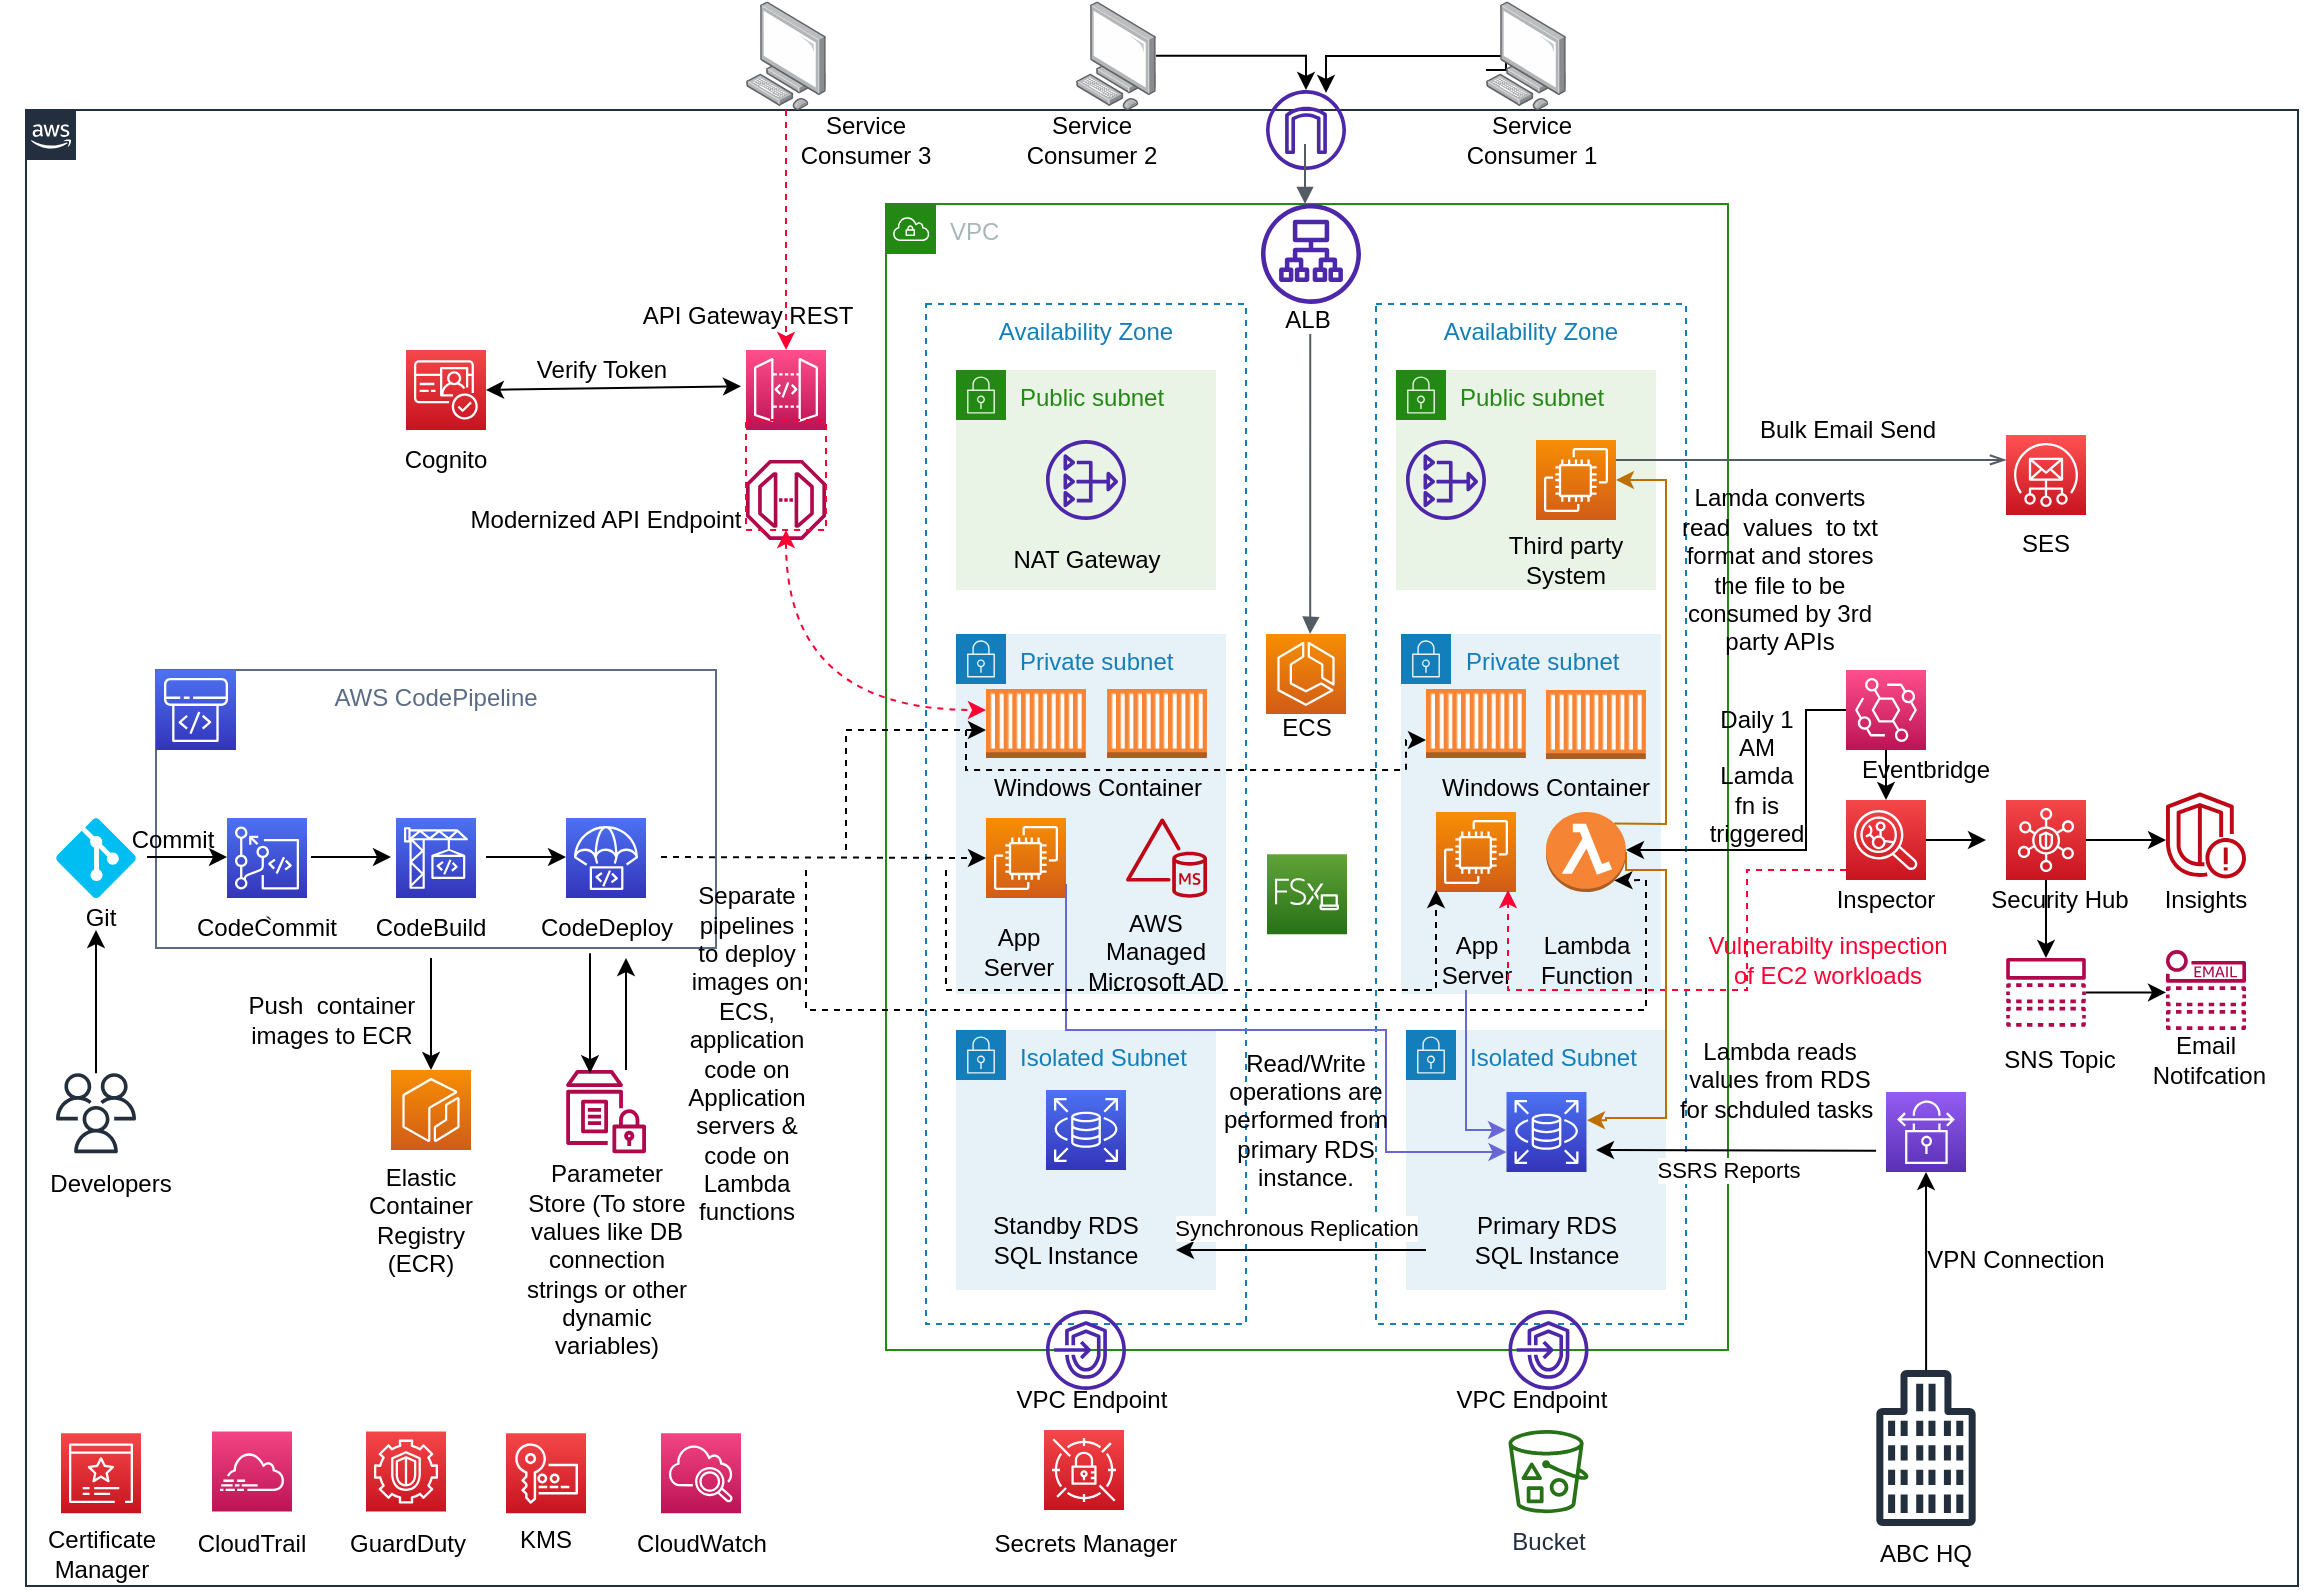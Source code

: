 <mxfile version="22.0.8" type="github">
  <diagram id="Ht1M8jgEwFfnCIfOTk4-" name="Page-1">
    <mxGraphModel dx="1434" dy="828" grid="1" gridSize="10" guides="1" tooltips="1" connect="1" arrows="1" fold="1" page="1" pageScale="1" pageWidth="1169" pageHeight="827" math="0" shadow="0">
      <root>
        <mxCell id="0" />
        <mxCell id="1" parent="0" />
        <mxCell id="UEzPUAAOIrF-is8g5C7q-74" value="" style="points=[[0,0],[0.25,0],[0.5,0],[0.75,0],[1,0],[1,0.25],[1,0.5],[1,0.75],[1,1],[0.75,1],[0.5,1],[0.25,1],[0,1],[0,0.75],[0,0.5],[0,0.25]];outlineConnect=0;gradientColor=none;html=1;whiteSpace=wrap;fontSize=12;fontStyle=0;shape=mxgraph.aws4.group;grIcon=mxgraph.aws4.group_aws_cloud_alt;strokeColor=#232F3E;fillColor=none;verticalAlign=top;align=left;spacingLeft=30;fontColor=#232F3E;dashed=0;labelBackgroundColor=#ffffff;container=1;pointerEvents=0;collapsible=0;recursiveResize=0;" parent="1" vertex="1">
          <mxGeometry x="20" y="60" width="1136" height="738" as="geometry" />
        </mxCell>
        <mxCell id="bOCi2ubxmbnxknkTj1Zq-160" value="CodeBuild" style="text;strokeColor=none;align=center;fillColor=none;html=1;verticalAlign=middle;whiteSpace=wrap;rounded=0;" parent="UEzPUAAOIrF-is8g5C7q-74" vertex="1">
          <mxGeometry x="175" y="394.0" width="55" height="30" as="geometry" />
        </mxCell>
        <mxCell id="bOCi2ubxmbnxknkTj1Zq-11" value="VPC" style="points=[[0,0],[0.25,0],[0.5,0],[0.75,0],[1,0],[1,0.25],[1,0.5],[1,0.75],[1,1],[0.75,1],[0.5,1],[0.25,1],[0,1],[0,0.75],[0,0.5],[0,0.25]];outlineConnect=0;gradientColor=none;html=1;whiteSpace=wrap;fontSize=12;fontStyle=0;container=1;pointerEvents=0;collapsible=0;recursiveResize=0;shape=mxgraph.aws4.group;grIcon=mxgraph.aws4.group_vpc;strokeColor=#248814;fillColor=none;verticalAlign=top;align=left;spacingLeft=30;fontColor=#AAB7B8;dashed=0;" parent="UEzPUAAOIrF-is8g5C7q-74" vertex="1">
          <mxGeometry x="430" y="46.95" width="421" height="573.05" as="geometry" />
        </mxCell>
        <mxCell id="bOCi2ubxmbnxknkTj1Zq-4" value="" style="sketch=0;outlineConnect=0;fontColor=#232F3E;gradientColor=none;fillColor=#4D27AA;strokeColor=none;dashed=0;verticalLabelPosition=bottom;verticalAlign=top;align=center;html=1;fontSize=12;fontStyle=0;aspect=fixed;pointerEvents=1;shape=mxgraph.aws4.application_load_balancer;direction=east;" parent="bOCi2ubxmbnxknkTj1Zq-11" vertex="1">
          <mxGeometry x="187.5" width="50" height="50" as="geometry" />
        </mxCell>
        <mxCell id="bOCi2ubxmbnxknkTj1Zq-16" value="Availability Zone" style="fillColor=none;strokeColor=#147EBA;dashed=1;verticalAlign=top;fontStyle=0;fontColor=#147EBA;whiteSpace=wrap;html=1;" parent="bOCi2ubxmbnxknkTj1Zq-11" vertex="1">
          <mxGeometry x="20" y="50" width="160" height="510" as="geometry" />
        </mxCell>
        <mxCell id="bOCi2ubxmbnxknkTj1Zq-17" value="Availability Zone" style="fillColor=none;strokeColor=#147EBA;dashed=1;verticalAlign=top;fontStyle=0;fontColor=#147EBA;whiteSpace=wrap;html=1;" parent="bOCi2ubxmbnxknkTj1Zq-11" vertex="1">
          <mxGeometry x="245" y="50" width="155" height="510" as="geometry" />
        </mxCell>
        <mxCell id="bOCi2ubxmbnxknkTj1Zq-24" value="Public subnet" style="points=[[0,0],[0.25,0],[0.5,0],[0.75,0],[1,0],[1,0.25],[1,0.5],[1,0.75],[1,1],[0.75,1],[0.5,1],[0.25,1],[0,1],[0,0.75],[0,0.5],[0,0.25]];outlineConnect=0;gradientColor=none;html=1;whiteSpace=wrap;fontSize=12;fontStyle=0;container=1;pointerEvents=0;collapsible=0;recursiveResize=0;shape=mxgraph.aws4.group;grIcon=mxgraph.aws4.group_security_group;grStroke=0;strokeColor=#248814;fillColor=#E9F3E6;verticalAlign=top;align=left;spacingLeft=30;fontColor=#248814;dashed=0;" parent="bOCi2ubxmbnxknkTj1Zq-11" vertex="1">
          <mxGeometry x="35" y="83.05" width="130" height="110" as="geometry" />
        </mxCell>
        <mxCell id="bOCi2ubxmbnxknkTj1Zq-50" value="" style="sketch=0;outlineConnect=0;fontColor=#232F3E;gradientColor=none;fillColor=#4D27AA;strokeColor=none;dashed=0;verticalLabelPosition=bottom;verticalAlign=top;align=center;html=1;fontSize=12;fontStyle=0;aspect=fixed;pointerEvents=1;shape=mxgraph.aws4.nat_gateway;" parent="bOCi2ubxmbnxknkTj1Zq-24" vertex="1">
          <mxGeometry x="45" y="35" width="40" height="40" as="geometry" />
        </mxCell>
        <mxCell id="bOCi2ubxmbnxknkTj1Zq-149" value="NAT Gateway" style="text;strokeColor=none;align=center;fillColor=none;html=1;verticalAlign=middle;whiteSpace=wrap;rounded=0;" parent="bOCi2ubxmbnxknkTj1Zq-24" vertex="1">
          <mxGeometry x="22.5" y="80" width="85" height="30" as="geometry" />
        </mxCell>
        <mxCell id="bOCi2ubxmbnxknkTj1Zq-27" value="Public subnet" style="points=[[0,0],[0.25,0],[0.5,0],[0.75,0],[1,0],[1,0.25],[1,0.5],[1,0.75],[1,1],[0.75,1],[0.5,1],[0.25,1],[0,1],[0,0.75],[0,0.5],[0,0.25]];outlineConnect=0;gradientColor=none;html=1;whiteSpace=wrap;fontSize=12;fontStyle=0;container=1;pointerEvents=0;collapsible=0;recursiveResize=0;shape=mxgraph.aws4.group;grIcon=mxgraph.aws4.group_security_group;grStroke=0;strokeColor=#248814;fillColor=#E9F3E6;verticalAlign=top;align=left;spacingLeft=30;fontColor=#248814;dashed=0;" parent="bOCi2ubxmbnxknkTj1Zq-11" vertex="1">
          <mxGeometry x="255" y="83.05" width="130" height="110" as="geometry" />
        </mxCell>
        <mxCell id="bOCi2ubxmbnxknkTj1Zq-99" value="" style="sketch=0;points=[[0,0,0],[0.25,0,0],[0.5,0,0],[0.75,0,0],[1,0,0],[0,1,0],[0.25,1,0],[0.5,1,0],[0.75,1,0],[1,1,0],[0,0.25,0],[0,0.5,0],[0,0.75,0],[1,0.25,0],[1,0.5,0],[1,0.75,0]];outlineConnect=0;fontColor=#232F3E;gradientColor=#F78E04;gradientDirection=north;fillColor=#D05C17;strokeColor=#ffffff;dashed=0;verticalLabelPosition=bottom;verticalAlign=top;align=center;html=1;fontSize=12;fontStyle=0;aspect=fixed;shape=mxgraph.aws4.resourceIcon;resIcon=mxgraph.aws4.ec2;" parent="bOCi2ubxmbnxknkTj1Zq-27" vertex="1">
          <mxGeometry x="70" y="35" width="40" height="40" as="geometry" />
        </mxCell>
        <mxCell id="bOCi2ubxmbnxknkTj1Zq-102" value="Third party System&lt;br&gt;" style="text;strokeColor=none;align=center;fillColor=none;html=1;verticalAlign=middle;whiteSpace=wrap;rounded=0;" parent="bOCi2ubxmbnxknkTj1Zq-27" vertex="1">
          <mxGeometry x="50" y="80" width="70" height="30" as="geometry" />
        </mxCell>
        <mxCell id="bOCi2ubxmbnxknkTj1Zq-28" value="Private subnet" style="points=[[0,0],[0.25,0],[0.5,0],[0.75,0],[1,0],[1,0.25],[1,0.5],[1,0.75],[1,1],[0.75,1],[0.5,1],[0.25,1],[0,1],[0,0.75],[0,0.5],[0,0.25]];outlineConnect=0;gradientColor=none;html=1;whiteSpace=wrap;fontSize=12;fontStyle=0;container=1;pointerEvents=0;collapsible=0;recursiveResize=0;shape=mxgraph.aws4.group;grIcon=mxgraph.aws4.group_security_group;grStroke=0;strokeColor=#147EBA;fillColor=#E6F2F8;verticalAlign=top;align=left;spacingLeft=30;fontColor=#147EBA;dashed=0;" parent="bOCi2ubxmbnxknkTj1Zq-11" vertex="1">
          <mxGeometry x="257.5" y="215" width="130" height="180" as="geometry" />
        </mxCell>
        <mxCell id="bOCi2ubxmbnxknkTj1Zq-125" value="App Server&lt;br&gt;" style="text;strokeColor=none;align=center;fillColor=none;html=1;verticalAlign=middle;whiteSpace=wrap;rounded=0;" parent="bOCi2ubxmbnxknkTj1Zq-28" vertex="1">
          <mxGeometry x="10" y="148.05" width="55" height="30" as="geometry" />
        </mxCell>
        <mxCell id="bOCi2ubxmbnxknkTj1Zq-124" value="Windows Container" style="text;strokeColor=none;align=center;fillColor=none;html=1;verticalAlign=middle;whiteSpace=wrap;rounded=0;" parent="bOCi2ubxmbnxknkTj1Zq-28" vertex="1">
          <mxGeometry x="17.5" y="62.05" width="110" height="30" as="geometry" />
        </mxCell>
        <mxCell id="bOCi2ubxmbnxknkTj1Zq-100" value="" style="sketch=0;points=[[0,0,0],[0.25,0,0],[0.5,0,0],[0.75,0,0],[1,0,0],[0,1,0],[0.25,1,0],[0.5,1,0],[0.75,1,0],[1,1,0],[0,0.25,0],[0,0.5,0],[0,0.75,0],[1,0.25,0],[1,0.5,0],[1,0.75,0]];outlineConnect=0;fontColor=#232F3E;gradientColor=#F78E04;gradientDirection=north;fillColor=#D05C17;strokeColor=#ffffff;dashed=0;verticalLabelPosition=bottom;verticalAlign=top;align=center;html=1;fontSize=12;fontStyle=0;aspect=fixed;shape=mxgraph.aws4.resourceIcon;resIcon=mxgraph.aws4.ec2;" parent="bOCi2ubxmbnxknkTj1Zq-28" vertex="1">
          <mxGeometry x="17.5" y="89.05" width="40" height="40" as="geometry" />
        </mxCell>
        <mxCell id="bOCi2ubxmbnxknkTj1Zq-65" value="" style="outlineConnect=0;dashed=0;verticalLabelPosition=bottom;verticalAlign=top;align=center;html=1;shape=mxgraph.aws3.lambda_function;fillColor=#F58534;gradientColor=none;" parent="bOCi2ubxmbnxknkTj1Zq-28" vertex="1">
          <mxGeometry x="72.5" y="89.05" width="40" height="40" as="geometry" />
        </mxCell>
        <mxCell id="bOCi2ubxmbnxknkTj1Zq-214" value="" style="outlineConnect=0;dashed=0;verticalLabelPosition=bottom;verticalAlign=top;align=center;html=1;shape=mxgraph.aws3.ec2_compute_container;fillColor=#F58534;gradientColor=none;" parent="bOCi2ubxmbnxknkTj1Zq-28" vertex="1">
          <mxGeometry x="72.5" y="28.05" width="50" height="34.5" as="geometry" />
        </mxCell>
        <mxCell id="bOCi2ubxmbnxknkTj1Zq-300" value="" style="edgeStyle=orthogonalEdgeStyle;rounded=0;orthogonalLoop=1;jettySize=auto;html=1;strokeColor=#ff0033;dashed=1;" parent="bOCi2ubxmbnxknkTj1Zq-28" source="bOCi2ubxmbnxknkTj1Zq-69" edge="1">
          <mxGeometry relative="1" as="geometry">
            <mxPoint x="53.5" y="128.05" as="targetPoint" />
            <Array as="points">
              <mxPoint x="173" y="118" />
              <mxPoint x="173" y="178" />
              <mxPoint x="54" y="178" />
            </Array>
          </mxGeometry>
        </mxCell>
        <mxCell id="bOCi2ubxmbnxknkTj1Zq-126" value="Lambda Function" style="text;strokeColor=none;align=center;fillColor=none;html=1;verticalAlign=middle;whiteSpace=wrap;rounded=0;" parent="bOCi2ubxmbnxknkTj1Zq-28" vertex="1">
          <mxGeometry x="65" y="148.05" width="55" height="30" as="geometry" />
        </mxCell>
        <mxCell id="bOCi2ubxmbnxknkTj1Zq-31" value="" style="sketch=0;points=[[0,0,0],[0.25,0,0],[0.5,0,0],[0.75,0,0],[1,0,0],[0,1,0],[0.25,1,0],[0.5,1,0],[0.75,1,0],[1,1,0],[0,0.25,0],[0,0.5,0],[0,0.75,0],[1,0.25,0],[1,0.5,0],[1,0.75,0]];outlineConnect=0;fontColor=#232F3E;gradientColor=#F78E04;gradientDirection=north;fillColor=#D05C17;strokeColor=#ffffff;dashed=0;verticalLabelPosition=bottom;verticalAlign=top;align=center;html=1;fontSize=12;fontStyle=0;aspect=fixed;shape=mxgraph.aws4.resourceIcon;resIcon=mxgraph.aws4.ecs;" parent="bOCi2ubxmbnxknkTj1Zq-11" vertex="1">
          <mxGeometry x="190" y="215" width="40" height="40" as="geometry" />
        </mxCell>
        <mxCell id="bOCi2ubxmbnxknkTj1Zq-32" value="" style="outlineConnect=0;dashed=0;verticalLabelPosition=bottom;verticalAlign=top;align=center;html=1;shape=mxgraph.aws3.ec2_compute_container;fillColor=#F58534;gradientColor=none;" parent="bOCi2ubxmbnxknkTj1Zq-11" vertex="1">
          <mxGeometry x="60" y="340" width="60" height="34.5" as="geometry" />
        </mxCell>
        <mxCell id="bOCi2ubxmbnxknkTj1Zq-52" value="Isolated Subnet&lt;br&gt;" style="points=[[0,0],[0.25,0],[0.5,0],[0.75,0],[1,0],[1,0.25],[1,0.5],[1,0.75],[1,1],[0.75,1],[0.5,1],[0.25,1],[0,1],[0,0.75],[0,0.5],[0,0.25]];outlineConnect=0;gradientColor=none;html=1;whiteSpace=wrap;fontSize=12;fontStyle=0;container=1;pointerEvents=0;collapsible=0;recursiveResize=0;shape=mxgraph.aws4.group;grIcon=mxgraph.aws4.group_security_group;grStroke=0;strokeColor=#147EBA;fillColor=#E6F2F8;verticalAlign=top;align=left;spacingLeft=30;fontColor=#147EBA;dashed=0;" parent="bOCi2ubxmbnxknkTj1Zq-11" vertex="1">
          <mxGeometry x="35" y="413.05" width="130" height="130" as="geometry" />
        </mxCell>
        <mxCell id="bOCi2ubxmbnxknkTj1Zq-117" value="" style="sketch=0;points=[[0,0,0],[0.25,0,0],[0.5,0,0],[0.75,0,0],[1,0,0],[0,1,0],[0.25,1,0],[0.5,1,0],[0.75,1,0],[1,1,0],[0,0.25,0],[0,0.5,0],[0,0.75,0],[1,0.25,0],[1,0.5,0],[1,0.75,0]];outlineConnect=0;fontColor=#232F3E;gradientColor=#4D72F3;gradientDirection=north;fillColor=#3334B9;strokeColor=#ffffff;dashed=0;verticalLabelPosition=bottom;verticalAlign=top;align=center;html=1;fontSize=12;fontStyle=0;aspect=fixed;shape=mxgraph.aws4.resourceIcon;resIcon=mxgraph.aws4.rds;" parent="bOCi2ubxmbnxknkTj1Zq-52" vertex="1">
          <mxGeometry x="45" y="30.0" width="40" height="40" as="geometry" />
        </mxCell>
        <mxCell id="bOCi2ubxmbnxknkTj1Zq-56" value="Private subnet" style="points=[[0,0],[0.25,0],[0.5,0],[0.75,0],[1,0],[1,0.25],[1,0.5],[1,0.75],[1,1],[0.75,1],[0.5,1],[0.25,1],[0,1],[0,0.75],[0,0.5],[0,0.25]];outlineConnect=0;gradientColor=none;html=1;whiteSpace=wrap;fontSize=12;fontStyle=0;container=1;pointerEvents=0;collapsible=0;recursiveResize=0;shape=mxgraph.aws4.group;grIcon=mxgraph.aws4.group_security_group;grStroke=0;strokeColor=#147EBA;fillColor=#E6F2F8;verticalAlign=top;align=left;spacingLeft=30;fontColor=#147EBA;dashed=0;" parent="bOCi2ubxmbnxknkTj1Zq-11" vertex="1">
          <mxGeometry x="35" y="215" width="135" height="180" as="geometry" />
        </mxCell>
        <mxCell id="bOCi2ubxmbnxknkTj1Zq-98" value="" style="sketch=0;points=[[0,0,0],[0.25,0,0],[0.5,0,0],[0.75,0,0],[1,0,0],[0,1,0],[0.25,1,0],[0.5,1,0],[0.75,1,0],[1,1,0],[0,0.25,0],[0,0.5,0],[0,0.75,0],[1,0.25,0],[1,0.5,0],[1,0.75,0]];outlineConnect=0;fontColor=#232F3E;gradientColor=#F78E04;gradientDirection=north;fillColor=#D05C17;strokeColor=#ffffff;dashed=0;verticalLabelPosition=bottom;verticalAlign=top;align=center;html=1;fontSize=12;fontStyle=0;aspect=fixed;shape=mxgraph.aws4.resourceIcon;resIcon=mxgraph.aws4.ec2;" parent="bOCi2ubxmbnxknkTj1Zq-56" vertex="1">
          <mxGeometry x="15" y="92.05" width="40" height="40" as="geometry" />
        </mxCell>
        <mxCell id="bOCi2ubxmbnxknkTj1Zq-213" value="" style="outlineConnect=0;dashed=0;verticalLabelPosition=bottom;verticalAlign=top;align=center;html=1;shape=mxgraph.aws3.ec2_compute_container;fillColor=#F58534;gradientColor=none;" parent="bOCi2ubxmbnxknkTj1Zq-56" vertex="1">
          <mxGeometry x="75.52" y="27.55" width="50" height="34.5" as="geometry" />
        </mxCell>
        <mxCell id="bOCi2ubxmbnxknkTj1Zq-58" value="Isolated Subnet&lt;br&gt;" style="points=[[0,0],[0.25,0],[0.5,0],[0.75,0],[1,0],[1,0.25],[1,0.5],[1,0.75],[1,1],[0.75,1],[0.5,1],[0.25,1],[0,1],[0,0.75],[0,0.5],[0,0.25]];outlineConnect=0;gradientColor=none;html=1;whiteSpace=wrap;fontSize=12;fontStyle=0;container=1;pointerEvents=0;collapsible=0;recursiveResize=0;shape=mxgraph.aws4.group;grIcon=mxgraph.aws4.group_security_group;grStroke=0;strokeColor=#147EBA;fillColor=#E6F2F8;verticalAlign=top;align=left;spacingLeft=30;fontColor=#147EBA;dashed=0;" parent="bOCi2ubxmbnxknkTj1Zq-11" vertex="1">
          <mxGeometry x="260" y="413.05" width="130" height="130" as="geometry" />
        </mxCell>
        <mxCell id="bOCi2ubxmbnxknkTj1Zq-118" value="" style="sketch=0;points=[[0,0,0],[0.25,0,0],[0.5,0,0],[0.75,0,0],[1,0,0],[0,1,0],[0.25,1,0],[0.5,1,0],[0.75,1,0],[1,1,0],[0,0.25,0],[0,0.5,0],[0,0.75,0],[1,0.25,0],[1,0.5,0],[1,0.75,0]];outlineConnect=0;fontColor=#232F3E;gradientColor=#4D72F3;gradientDirection=north;fillColor=#3334B9;strokeColor=#ffffff;dashed=0;verticalLabelPosition=bottom;verticalAlign=top;align=center;html=1;fontSize=12;fontStyle=0;aspect=fixed;shape=mxgraph.aws4.resourceIcon;resIcon=mxgraph.aws4.rds;" parent="bOCi2ubxmbnxknkTj1Zq-58" vertex="1">
          <mxGeometry x="50.25" y="31.0" width="40" height="40" as="geometry" />
        </mxCell>
        <mxCell id="bOCi2ubxmbnxknkTj1Zq-122" value="Primary RDS SQL Instance&lt;br&gt;" style="text;strokeColor=none;align=center;fillColor=none;html=1;verticalAlign=middle;whiteSpace=wrap;rounded=0;" parent="bOCi2ubxmbnxknkTj1Zq-58" vertex="1">
          <mxGeometry x="24" y="90" width="92.5" height="30" as="geometry" />
        </mxCell>
        <mxCell id="bOCi2ubxmbnxknkTj1Zq-260" value="" style="edgeStyle=orthogonalEdgeStyle;rounded=0;orthogonalLoop=1;jettySize=auto;html=1;entryX=1;entryY=0.25;entryDx=0;entryDy=0;entryPerimeter=0;exitX=1;exitY=0.5;exitDx=0;exitDy=0;exitPerimeter=0;fillColor=#f0a30a;strokeColor=#BD7000;" parent="bOCi2ubxmbnxknkTj1Zq-58" source="bOCi2ubxmbnxknkTj1Zq-65" edge="1">
          <mxGeometry relative="1" as="geometry">
            <mxPoint x="90.25" y="-104.91" as="sourcePoint" />
            <mxPoint x="90.5" y="45.09" as="targetPoint" />
            <Array as="points">
              <mxPoint x="110" y="-80" />
              <mxPoint x="130" y="-80" />
              <mxPoint x="130" y="44" />
              <mxPoint x="100" y="44" />
              <mxPoint x="100" y="45" />
            </Array>
          </mxGeometry>
        </mxCell>
        <mxCell id="bOCi2ubxmbnxknkTj1Zq-61" value="" style="sketch=0;outlineConnect=0;fontColor=#232F3E;gradientColor=none;fillColor=#4D27AA;strokeColor=none;dashed=0;verticalLabelPosition=bottom;verticalAlign=top;align=center;html=1;fontSize=12;fontStyle=0;aspect=fixed;pointerEvents=1;shape=mxgraph.aws4.endpoints;" parent="bOCi2ubxmbnxknkTj1Zq-11" vertex="1">
          <mxGeometry x="80" y="553.05" width="40" height="40" as="geometry" />
        </mxCell>
        <mxCell id="bOCi2ubxmbnxknkTj1Zq-86" value="" style="sketch=0;points=[[0,0,0],[0.25,0,0],[0.5,0,0],[0.75,0,0],[1,0,0],[0,1,0],[0.25,1,0],[0.5,1,0],[0.75,1,0],[1,1,0],[0,0.25,0],[0,0.5,0],[0,0.75,0],[1,0.25,0],[1,0.5,0],[1,0.75,0]];outlineConnect=0;fontColor=#232F3E;gradientColor=#60A337;gradientDirection=north;fillColor=#277116;strokeColor=#ffffff;dashed=0;verticalLabelPosition=bottom;verticalAlign=top;align=center;html=1;fontSize=12;fontStyle=0;aspect=fixed;shape=mxgraph.aws4.resourceIcon;resIcon=mxgraph.aws4.fsx_for_windows_file_server;" parent="bOCi2ubxmbnxknkTj1Zq-11" vertex="1">
          <mxGeometry x="190.5" y="325.14" width="40" height="40" as="geometry" />
        </mxCell>
        <mxCell id="bOCi2ubxmbnxknkTj1Zq-94" value="" style="sketch=0;outlineConnect=0;fontColor=#232F3E;gradientColor=none;fillColor=#BF0816;strokeColor=none;dashed=0;verticalLabelPosition=bottom;verticalAlign=top;align=center;html=1;fontSize=12;fontStyle=0;aspect=fixed;pointerEvents=1;shape=mxgraph.aws4.managed_ms_ad;" parent="bOCi2ubxmbnxknkTj1Zq-11" vertex="1">
          <mxGeometry x="120" y="307.05" width="40.52" height="40" as="geometry" />
        </mxCell>
        <mxCell id="bOCi2ubxmbnxknkTj1Zq-45" value="" style="outlineConnect=0;dashed=0;verticalLabelPosition=bottom;verticalAlign=top;align=center;html=1;shape=mxgraph.aws3.ec2_compute_container;fillColor=#F58534;gradientColor=none;" parent="bOCi2ubxmbnxknkTj1Zq-11" vertex="1">
          <mxGeometry x="270" y="242.55" width="50" height="34.5" as="geometry" />
        </mxCell>
        <mxCell id="bOCi2ubxmbnxknkTj1Zq-51" value="" style="sketch=0;outlineConnect=0;fontColor=#232F3E;gradientColor=none;fillColor=#4D27AA;strokeColor=none;dashed=0;verticalLabelPosition=bottom;verticalAlign=top;align=center;html=1;fontSize=12;fontStyle=0;aspect=fixed;pointerEvents=1;shape=mxgraph.aws4.nat_gateway;" parent="bOCi2ubxmbnxknkTj1Zq-11" vertex="1">
          <mxGeometry x="260" y="118.05" width="40" height="40" as="geometry" />
        </mxCell>
        <mxCell id="bOCi2ubxmbnxknkTj1Zq-116" value="" style="edgeStyle=orthogonalEdgeStyle;html=1;endArrow=block;elbow=vertical;startArrow=none;endFill=1;strokeColor=#545B64;rounded=0;exitX=0.6;exitY=1.061;exitDx=0;exitDy=0;exitPerimeter=0;" parent="bOCi2ubxmbnxknkTj1Zq-11" edge="1">
          <mxGeometry width="100" relative="1" as="geometry">
            <mxPoint x="212.12" y="64.999" as="sourcePoint" />
            <mxPoint x="212" y="215" as="targetPoint" />
            <Array as="points">
              <mxPoint x="212.02" y="213" />
            </Array>
          </mxGeometry>
        </mxCell>
        <mxCell id="bOCi2ubxmbnxknkTj1Zq-120" value="AWS Managed Microsoft AD" style="text;strokeColor=none;align=center;fillColor=none;html=1;verticalAlign=middle;whiteSpace=wrap;rounded=0;" parent="bOCi2ubxmbnxknkTj1Zq-11" vertex="1">
          <mxGeometry x="100" y="333.5" width="70" height="81" as="geometry" />
        </mxCell>
        <mxCell id="bOCi2ubxmbnxknkTj1Zq-131" value="" style="endArrow=classic;html=1;rounded=0;" parent="bOCi2ubxmbnxknkTj1Zq-11" edge="1">
          <mxGeometry relative="1" as="geometry">
            <mxPoint x="270" y="523.05" as="sourcePoint" />
            <mxPoint x="145" y="523.05" as="targetPoint" />
          </mxGeometry>
        </mxCell>
        <mxCell id="bOCi2ubxmbnxknkTj1Zq-132" value="Synchronous Replication&lt;br&gt;" style="edgeLabel;resizable=0;html=1;align=center;verticalAlign=middle;" parent="bOCi2ubxmbnxknkTj1Zq-131" connectable="0" vertex="1">
          <mxGeometry relative="1" as="geometry">
            <mxPoint x="-3" y="-11" as="offset" />
          </mxGeometry>
        </mxCell>
        <mxCell id="bOCi2ubxmbnxknkTj1Zq-337" value="" style="edgeStyle=orthogonalEdgeStyle;rounded=0;orthogonalLoop=1;jettySize=auto;html=1;entryX=0;entryY=0.75;entryDx=0;entryDy=0;entryPerimeter=0;exitX=0.5;exitY=0;exitDx=0;exitDy=0;exitPerimeter=0;fillColor=#ffff88;strokeColor=#6767d5;" parent="bOCi2ubxmbnxknkTj1Zq-11" source="bOCi2ubxmbnxknkTj1Zq-32" target="bOCi2ubxmbnxknkTj1Zq-118" edge="1">
          <mxGeometry relative="1" as="geometry">
            <mxPoint x="290" y="453.05" as="targetPoint" />
            <Array as="points">
              <mxPoint x="90" y="413" />
              <mxPoint x="250" y="413" />
              <mxPoint x="250" y="474" />
            </Array>
          </mxGeometry>
        </mxCell>
        <mxCell id="bOCi2ubxmbnxknkTj1Zq-130" value="App Server&lt;br&gt;" style="text;strokeColor=none;align=center;fillColor=none;html=1;verticalAlign=middle;whiteSpace=wrap;rounded=0;" parent="bOCi2ubxmbnxknkTj1Zq-11" vertex="1">
          <mxGeometry x="39" y="359.0" width="55" height="30" as="geometry" />
        </mxCell>
        <mxCell id="bOCi2ubxmbnxknkTj1Zq-195" value="" style="edgeStyle=orthogonalEdgeStyle;rounded=0;orthogonalLoop=1;jettySize=auto;html=1;dashed=1;" parent="bOCi2ubxmbnxknkTj1Zq-11" edge="1">
          <mxGeometry relative="1" as="geometry">
            <mxPoint x="40" y="263.05" as="sourcePoint" />
            <mxPoint x="270" y="268.05" as="targetPoint" />
            <Array as="points">
              <mxPoint x="40" y="283" />
              <mxPoint x="260" y="283" />
              <mxPoint x="260" y="268" />
            </Array>
          </mxGeometry>
        </mxCell>
        <mxCell id="bOCi2ubxmbnxknkTj1Zq-57" value="" style="outlineConnect=0;dashed=0;verticalLabelPosition=bottom;verticalAlign=top;align=center;html=1;shape=mxgraph.aws3.ec2_compute_container;fillColor=#F58534;gradientColor=none;" parent="bOCi2ubxmbnxknkTj1Zq-11" vertex="1">
          <mxGeometry x="50" y="242.55" width="50" height="34.5" as="geometry" />
        </mxCell>
        <mxCell id="bOCi2ubxmbnxknkTj1Zq-123" value="Windows Container" style="text;strokeColor=none;align=center;fillColor=none;html=1;verticalAlign=middle;whiteSpace=wrap;rounded=0;" parent="bOCi2ubxmbnxknkTj1Zq-11" vertex="1">
          <mxGeometry x="50.52" y="277.05" width="110" height="30" as="geometry" />
        </mxCell>
        <mxCell id="bOCi2ubxmbnxknkTj1Zq-174" style="edgeStyle=orthogonalEdgeStyle;rounded=0;orthogonalLoop=1;jettySize=auto;html=1;exitX=0.5;exitY=1;exitDx=0;exitDy=0;" parent="bOCi2ubxmbnxknkTj1Zq-11" source="bOCi2ubxmbnxknkTj1Zq-130" target="bOCi2ubxmbnxknkTj1Zq-130" edge="1">
          <mxGeometry relative="1" as="geometry" />
        </mxCell>
        <mxCell id="bOCi2ubxmbnxknkTj1Zq-192" value="" style="edgeStyle=none;orthogonalLoop=1;jettySize=auto;html=1;rounded=0;dashed=1;" parent="bOCi2ubxmbnxknkTj1Zq-11" edge="1">
          <mxGeometry width="100" relative="1" as="geometry">
            <mxPoint x="-20" y="323.05" as="sourcePoint" />
            <mxPoint x="50" y="263.05" as="targetPoint" />
            <Array as="points">
              <mxPoint x="-20" y="263.05" />
            </Array>
          </mxGeometry>
        </mxCell>
        <mxCell id="bOCi2ubxmbnxknkTj1Zq-200" value="" style="endArrow=classic;html=1;rounded=0;entryX=0.855;entryY=0.855;entryDx=0;entryDy=0;entryPerimeter=0;dashed=1;" parent="bOCi2ubxmbnxknkTj1Zq-11" target="bOCi2ubxmbnxknkTj1Zq-65" edge="1">
          <mxGeometry width="50" height="50" relative="1" as="geometry">
            <mxPoint x="-40" y="333.05" as="sourcePoint" />
            <mxPoint x="10" y="383.05" as="targetPoint" />
            <Array as="points">
              <mxPoint x="-40" y="403.05" />
              <mxPoint x="380" y="403.05" />
              <mxPoint x="380" y="338.05" />
            </Array>
          </mxGeometry>
        </mxCell>
        <mxCell id="bOCi2ubxmbnxknkTj1Zq-198" value="" style="edgeStyle=none;orthogonalLoop=1;jettySize=auto;html=1;rounded=0;dashed=1;" parent="bOCi2ubxmbnxknkTj1Zq-11" edge="1">
          <mxGeometry width="100" relative="1" as="geometry">
            <mxPoint x="30" y="333.05" as="sourcePoint" />
            <mxPoint x="275" y="343.05" as="targetPoint" />
            <Array as="points">
              <mxPoint x="30" y="393.05" />
              <mxPoint x="140" y="393.05" />
              <mxPoint x="275" y="393.05" />
            </Array>
          </mxGeometry>
        </mxCell>
        <mxCell id="bOCi2ubxmbnxknkTj1Zq-127" value="Standby RDS SQL Instance" style="text;strokeColor=none;align=center;fillColor=none;html=1;verticalAlign=middle;whiteSpace=wrap;rounded=0;" parent="bOCi2ubxmbnxknkTj1Zq-11" vertex="1">
          <mxGeometry x="40" y="503.05" width="100" height="30" as="geometry" />
        </mxCell>
        <mxCell id="bOCi2ubxmbnxknkTj1Zq-215" value="ECS" style="text;strokeColor=none;align=center;fillColor=none;html=1;verticalAlign=middle;whiteSpace=wrap;rounded=0;" parent="bOCi2ubxmbnxknkTj1Zq-11" vertex="1">
          <mxGeometry x="182.5" y="247.05" width="55" height="30" as="geometry" />
        </mxCell>
        <mxCell id="bOCi2ubxmbnxknkTj1Zq-246" value="ALB" style="text;strokeColor=none;align=center;fillColor=none;html=1;verticalAlign=middle;whiteSpace=wrap;rounded=0;" parent="bOCi2ubxmbnxknkTj1Zq-11" vertex="1">
          <mxGeometry x="140.5" y="43.05" width="140" height="30" as="geometry" />
        </mxCell>
        <mxCell id="bOCi2ubxmbnxknkTj1Zq-263" value="" style="endArrow=classic;html=1;rounded=0;entryX=1;entryY=0.5;entryDx=0;entryDy=0;entryPerimeter=0;fillColor=#f0a30a;strokeColor=#BD7000;exitX=0.855;exitY=0.145;exitDx=0;exitDy=0;exitPerimeter=0;" parent="bOCi2ubxmbnxknkTj1Zq-11" source="bOCi2ubxmbnxknkTj1Zq-65" target="bOCi2ubxmbnxknkTj1Zq-99" edge="1">
          <mxGeometry width="50" height="50" relative="1" as="geometry">
            <mxPoint x="369" y="305.05" as="sourcePoint" />
            <mxPoint x="410" y="323.05" as="targetPoint" />
            <Array as="points">
              <mxPoint x="390" y="310.05" />
              <mxPoint x="390" y="138.05" />
            </Array>
          </mxGeometry>
        </mxCell>
        <mxCell id="bOCi2ubxmbnxknkTj1Zq-336" value="" style="edgeStyle=orthogonalEdgeStyle;rounded=0;orthogonalLoop=1;jettySize=auto;html=1;strokeColor=#6767d5;" parent="bOCi2ubxmbnxknkTj1Zq-11" source="bOCi2ubxmbnxknkTj1Zq-125" edge="1">
          <mxGeometry relative="1" as="geometry">
            <mxPoint x="310" y="463.05" as="targetPoint" />
            <Array as="points">
              <mxPoint x="290" y="463" />
            </Array>
          </mxGeometry>
        </mxCell>
        <mxCell id="bOCi2ubxmbnxknkTj1Zq-338" value="Read/Write operations are performed from primary RDS instance." style="text;strokeColor=none;align=center;fillColor=none;html=1;verticalAlign=middle;whiteSpace=wrap;rounded=0;" parent="bOCi2ubxmbnxknkTj1Zq-11" vertex="1">
          <mxGeometry x="157" y="443.05" width="106" height="30" as="geometry" />
        </mxCell>
        <mxCell id="UEzPUAAOIrF-is8g5C7q-78" value="Bucket" style="outlineConnect=0;fontColor=#232F3E;gradientColor=none;fillColor=#277116;strokeColor=none;dashed=0;verticalLabelPosition=bottom;verticalAlign=top;align=center;html=1;fontSize=12;fontStyle=0;aspect=fixed;pointerEvents=1;shape=mxgraph.aws4.bucket_with_objects;labelBackgroundColor=#ffffff;" parent="UEzPUAAOIrF-is8g5C7q-74" vertex="1">
          <mxGeometry x="741.25" y="660" width="40" height="41.6" as="geometry" />
        </mxCell>
        <mxCell id="bOCi2ubxmbnxknkTj1Zq-64" value="" style="sketch=0;points=[[0,0,0],[0.25,0,0],[0.5,0,0],[0.75,0,0],[1,0,0],[0,1,0],[0.25,1,0],[0.5,1,0],[0.75,1,0],[1,1,0],[0,0.25,0],[0,0.5,0],[0,0.75,0],[1,0.25,0],[1,0.5,0],[1,0.75,0]];outlineConnect=0;fontColor=#232F3E;gradientColor=#F54749;gradientDirection=north;fillColor=#C7131F;strokeColor=#ffffff;dashed=0;verticalLabelPosition=bottom;verticalAlign=top;align=center;html=1;fontSize=12;fontStyle=0;aspect=fixed;shape=mxgraph.aws4.resourceIcon;resIcon=mxgraph.aws4.secrets_manager;" parent="UEzPUAAOIrF-is8g5C7q-74" vertex="1">
          <mxGeometry x="509" y="660" width="40" height="40" as="geometry" />
        </mxCell>
        <mxCell id="bOCi2ubxmbnxknkTj1Zq-269" value="" style="edgeStyle=orthogonalEdgeStyle;rounded=0;orthogonalLoop=1;jettySize=auto;html=1;" parent="UEzPUAAOIrF-is8g5C7q-74" source="bOCi2ubxmbnxknkTj1Zq-66" target="bOCi2ubxmbnxknkTj1Zq-69" edge="1">
          <mxGeometry relative="1" as="geometry" />
        </mxCell>
        <mxCell id="bOCi2ubxmbnxknkTj1Zq-312" value="" style="edgeStyle=orthogonalEdgeStyle;rounded=0;orthogonalLoop=1;jettySize=auto;html=1;" parent="UEzPUAAOIrF-is8g5C7q-74" source="bOCi2ubxmbnxknkTj1Zq-66" edge="1">
          <mxGeometry relative="1" as="geometry">
            <mxPoint x="800" y="370" as="targetPoint" />
            <Array as="points">
              <mxPoint x="890" y="300" />
              <mxPoint x="890" y="370" />
            </Array>
          </mxGeometry>
        </mxCell>
        <mxCell id="bOCi2ubxmbnxknkTj1Zq-66" value="" style="sketch=0;points=[[0,0,0],[0.25,0,0],[0.5,0,0],[0.75,0,0],[1,0,0],[0,1,0],[0.25,1,0],[0.5,1,0],[0.75,1,0],[1,1,0],[0,0.25,0],[0,0.5,0],[0,0.75,0],[1,0.25,0],[1,0.5,0],[1,0.75,0]];outlineConnect=0;fontColor=#232F3E;gradientColor=#FF4F8B;gradientDirection=north;fillColor=#BC1356;strokeColor=#ffffff;dashed=0;verticalLabelPosition=bottom;verticalAlign=top;align=center;html=1;fontSize=12;fontStyle=0;aspect=fixed;shape=mxgraph.aws4.resourceIcon;resIcon=mxgraph.aws4.eventbridge;" parent="UEzPUAAOIrF-is8g5C7q-74" vertex="1">
          <mxGeometry x="910" y="280" width="40" height="40" as="geometry" />
        </mxCell>
        <mxCell id="bOCi2ubxmbnxknkTj1Zq-276" value="" style="edgeStyle=orthogonalEdgeStyle;rounded=0;orthogonalLoop=1;jettySize=auto;html=1;" parent="UEzPUAAOIrF-is8g5C7q-74" source="bOCi2ubxmbnxknkTj1Zq-69" edge="1">
          <mxGeometry relative="1" as="geometry">
            <mxPoint x="980" y="365" as="targetPoint" />
          </mxGeometry>
        </mxCell>
        <mxCell id="bOCi2ubxmbnxknkTj1Zq-69" value="" style="sketch=0;points=[[0,0,0],[0.25,0,0],[0.5,0,0],[0.75,0,0],[1,0,0],[0,1,0],[0.25,1,0],[0.5,1,0],[0.75,1,0],[1,1,0],[0,0.25,0],[0,0.5,0],[0,0.75,0],[1,0.25,0],[1,0.5,0],[1,0.75,0]];outlineConnect=0;fontColor=#232F3E;gradientColor=#F54749;gradientDirection=north;fillColor=#C7131F;strokeColor=#ffffff;dashed=0;verticalLabelPosition=bottom;verticalAlign=top;align=center;html=1;fontSize=12;fontStyle=0;aspect=fixed;shape=mxgraph.aws4.resourceIcon;resIcon=mxgraph.aws4.inspector;" parent="UEzPUAAOIrF-is8g5C7q-74" vertex="1">
          <mxGeometry x="910" y="345.0" width="40" height="40" as="geometry" />
        </mxCell>
        <mxCell id="bOCi2ubxmbnxknkTj1Zq-278" value="" style="edgeStyle=orthogonalEdgeStyle;rounded=0;orthogonalLoop=1;jettySize=auto;html=1;entryX=0;entryY=0.553;entryDx=0;entryDy=0;entryPerimeter=0;" parent="UEzPUAAOIrF-is8g5C7q-74" source="bOCi2ubxmbnxknkTj1Zq-70" target="bOCi2ubxmbnxknkTj1Zq-71" edge="1">
          <mxGeometry relative="1" as="geometry">
            <mxPoint x="1060" y="365" as="targetPoint" />
          </mxGeometry>
        </mxCell>
        <mxCell id="bOCi2ubxmbnxknkTj1Zq-279" value="" style="edgeStyle=orthogonalEdgeStyle;rounded=0;orthogonalLoop=1;jettySize=auto;html=1;" parent="UEzPUAAOIrF-is8g5C7q-74" source="bOCi2ubxmbnxknkTj1Zq-70" target="bOCi2ubxmbnxknkTj1Zq-72" edge="1">
          <mxGeometry relative="1" as="geometry" />
        </mxCell>
        <mxCell id="bOCi2ubxmbnxknkTj1Zq-70" value="" style="sketch=0;points=[[0,0,0],[0.25,0,0],[0.5,0,0],[0.75,0,0],[1,0,0],[0,1,0],[0.25,1,0],[0.5,1,0],[0.75,1,0],[1,1,0],[0,0.25,0],[0,0.5,0],[0,0.75,0],[1,0.25,0],[1,0.5,0],[1,0.75,0]];outlineConnect=0;fontColor=#232F3E;gradientColor=#F54749;gradientDirection=north;fillColor=#C7131F;strokeColor=#ffffff;dashed=0;verticalLabelPosition=bottom;verticalAlign=top;align=center;html=1;fontSize=12;fontStyle=0;aspect=fixed;shape=mxgraph.aws4.resourceIcon;resIcon=mxgraph.aws4.security_hub;" parent="UEzPUAAOIrF-is8g5C7q-74" vertex="1">
          <mxGeometry x="990" y="345" width="40" height="40" as="geometry" />
        </mxCell>
        <mxCell id="bOCi2ubxmbnxknkTj1Zq-71" value="" style="sketch=0;outlineConnect=0;fontColor=#232F3E;gradientColor=none;fillColor=#BF0816;strokeColor=none;dashed=0;verticalLabelPosition=bottom;verticalAlign=top;align=center;html=1;fontSize=12;fontStyle=0;aspect=fixed;pointerEvents=1;shape=mxgraph.aws4.finding;" parent="UEzPUAAOIrF-is8g5C7q-74" vertex="1">
          <mxGeometry x="1070" y="340.43" width="40" height="44.57" as="geometry" />
        </mxCell>
        <mxCell id="bOCi2ubxmbnxknkTj1Zq-73" value="" style="sketch=0;outlineConnect=0;fontColor=#232F3E;gradientColor=none;fillColor=#B0084D;strokeColor=none;dashed=0;verticalLabelPosition=bottom;verticalAlign=top;align=center;html=1;fontSize=12;fontStyle=0;aspect=fixed;pointerEvents=1;shape=mxgraph.aws4.email_notification;" parent="UEzPUAAOIrF-is8g5C7q-74" vertex="1">
          <mxGeometry x="1070" y="420" width="40" height="40" as="geometry" />
        </mxCell>
        <mxCell id="bOCi2ubxmbnxknkTj1Zq-290" value="" style="edgeStyle=orthogonalEdgeStyle;rounded=0;orthogonalLoop=1;jettySize=auto;html=1;" parent="UEzPUAAOIrF-is8g5C7q-74" source="bOCi2ubxmbnxknkTj1Zq-72" target="bOCi2ubxmbnxknkTj1Zq-73" edge="1">
          <mxGeometry relative="1" as="geometry">
            <Array as="points">
              <mxPoint x="1050" y="441" />
              <mxPoint x="1050" y="441" />
            </Array>
          </mxGeometry>
        </mxCell>
        <mxCell id="bOCi2ubxmbnxknkTj1Zq-72" value="" style="sketch=0;outlineConnect=0;fontColor=#232F3E;gradientColor=none;fillColor=#B0084D;strokeColor=none;dashed=0;verticalLabelPosition=bottom;verticalAlign=top;align=center;html=1;fontSize=12;fontStyle=0;aspect=fixed;pointerEvents=1;shape=mxgraph.aws4.topic;" parent="UEzPUAAOIrF-is8g5C7q-74" vertex="1">
          <mxGeometry x="990" y="424" width="40" height="34.36" as="geometry" />
        </mxCell>
        <mxCell id="bOCi2ubxmbnxknkTj1Zq-75" value="AWS CodePipeline" style="fillColor=none;strokeColor=#5A6C86;verticalAlign=top;fontStyle=0;fontColor=#5A6C86;whiteSpace=wrap;html=1;" parent="UEzPUAAOIrF-is8g5C7q-74" vertex="1">
          <mxGeometry x="65" y="280" width="280" height="139" as="geometry" />
        </mxCell>
        <mxCell id="bOCi2ubxmbnxknkTj1Zq-78" value="" style="sketch=0;points=[[0,0,0],[0.25,0,0],[0.5,0,0],[0.75,0,0],[1,0,0],[0,1,0],[0.25,1,0],[0.5,1,0],[0.75,1,0],[1,1,0],[0,0.25,0],[0,0.5,0],[0,0.75,0],[1,0.25,0],[1,0.5,0],[1,0.75,0]];outlineConnect=0;fontColor=#232F3E;gradientColor=#4D72F3;gradientDirection=north;fillColor=#3334B9;strokeColor=#ffffff;dashed=0;verticalLabelPosition=bottom;verticalAlign=top;align=center;html=1;fontSize=12;fontStyle=0;aspect=fixed;shape=mxgraph.aws4.resourceIcon;resIcon=mxgraph.aws4.codepipeline;" parent="UEzPUAAOIrF-is8g5C7q-74" vertex="1">
          <mxGeometry x="65" y="280" width="40" height="40" as="geometry" />
        </mxCell>
        <mxCell id="bOCi2ubxmbnxknkTj1Zq-79" value="`" style="sketch=0;points=[[0,0,0],[0.25,0,0],[0.5,0,0],[0.75,0,0],[1,0,0],[0,1,0],[0.25,1,0],[0.5,1,0],[0.75,1,0],[1,1,0],[0,0.25,0],[0,0.5,0],[0,0.75,0],[1,0.25,0],[1,0.5,0],[1,0.75,0]];outlineConnect=0;fontColor=#232F3E;gradientColor=#4D72F3;gradientDirection=north;fillColor=#3334B9;strokeColor=#ffffff;dashed=0;verticalLabelPosition=bottom;verticalAlign=top;align=center;html=1;fontSize=12;fontStyle=0;aspect=fixed;shape=mxgraph.aws4.resourceIcon;resIcon=mxgraph.aws4.codecommit;" parent="UEzPUAAOIrF-is8g5C7q-74" vertex="1">
          <mxGeometry x="100.5" y="354" width="40" height="40" as="geometry" />
        </mxCell>
        <mxCell id="bOCi2ubxmbnxknkTj1Zq-77" value="" style="sketch=0;points=[[0,0,0],[0.25,0,0],[0.5,0,0],[0.75,0,0],[1,0,0],[0,1,0],[0.25,1,0],[0.5,1,0],[0.75,1,0],[1,1,0],[0,0.25,0],[0,0.5,0],[0,0.75,0],[1,0.25,0],[1,0.5,0],[1,0.75,0]];outlineConnect=0;fontColor=#232F3E;gradientColor=#4D72F3;gradientDirection=north;fillColor=#3334B9;strokeColor=#ffffff;dashed=0;verticalLabelPosition=bottom;verticalAlign=top;align=center;html=1;fontSize=12;fontStyle=0;aspect=fixed;shape=mxgraph.aws4.resourceIcon;resIcon=mxgraph.aws4.codedeploy;" parent="UEzPUAAOIrF-is8g5C7q-74" vertex="1">
          <mxGeometry x="270" y="354" width="40" height="40" as="geometry" />
        </mxCell>
        <mxCell id="bOCi2ubxmbnxknkTj1Zq-76" value="" style="sketch=0;points=[[0,0,0],[0.25,0,0],[0.5,0,0],[0.75,0,0],[1,0,0],[0,1,0],[0.25,1,0],[0.5,1,0],[0.75,1,0],[1,1,0],[0,0.25,0],[0,0.5,0],[0,0.75,0],[1,0.25,0],[1,0.5,0],[1,0.75,0]];outlineConnect=0;fontColor=#232F3E;gradientColor=#4D72F3;gradientDirection=north;fillColor=#3334B9;strokeColor=#ffffff;dashed=0;verticalLabelPosition=bottom;verticalAlign=top;align=center;html=1;fontSize=12;fontStyle=0;aspect=fixed;shape=mxgraph.aws4.resourceIcon;resIcon=mxgraph.aws4.codebuild;" parent="UEzPUAAOIrF-is8g5C7q-74" vertex="1">
          <mxGeometry x="185" y="354" width="40" height="40" as="geometry" />
        </mxCell>
        <mxCell id="bOCi2ubxmbnxknkTj1Zq-3" value="" style="sketch=0;outlineConnect=0;fontColor=#232F3E;gradientColor=none;fillColor=#4D27AA;strokeColor=none;dashed=0;verticalLabelPosition=bottom;verticalAlign=top;align=center;html=1;fontSize=12;fontStyle=0;aspect=fixed;pointerEvents=1;shape=mxgraph.aws4.internet_gateway;" parent="UEzPUAAOIrF-is8g5C7q-74" vertex="1">
          <mxGeometry x="620" y="-10" width="40" height="40" as="geometry" />
        </mxCell>
        <mxCell id="bOCi2ubxmbnxknkTj1Zq-90" value="" style="sketch=0;points=[[0,0,0],[0.25,0,0],[0.5,0,0],[0.75,0,0],[1,0,0],[0,1,0],[0.25,1,0],[0.5,1,0],[0.75,1,0],[1,1,0],[0,0.25,0],[0,0.5,0],[0,0.75,0],[1,0.25,0],[1,0.5,0],[1,0.75,0]];outlineConnect=0;fontColor=#232F3E;gradientColor=#F78E04;gradientDirection=north;fillColor=#D05C17;strokeColor=#ffffff;dashed=0;verticalLabelPosition=bottom;verticalAlign=top;align=center;html=1;fontSize=12;fontStyle=0;aspect=fixed;shape=mxgraph.aws4.resourceIcon;resIcon=mxgraph.aws4.ecr;" parent="UEzPUAAOIrF-is8g5C7q-74" vertex="1">
          <mxGeometry x="182.5" y="480" width="40" height="40" as="geometry" />
        </mxCell>
        <mxCell id="bOCi2ubxmbnxknkTj1Zq-91" value="" style="sketch=0;points=[[0,0,0],[0.25,0,0],[0.5,0,0],[0.75,0,0],[1,0,0],[0,1,0],[0.25,1,0],[0.5,1,0],[0.75,1,0],[1,1,0],[0,0.25,0],[0,0.5,0],[0,0.75,0],[1,0.25,0],[1,0.5,0],[1,0.75,0]];points=[[0,0,0],[0.25,0,0],[0.5,0,0],[0.75,0,0],[1,0,0],[0,1,0],[0.25,1,0],[0.5,1,0],[0.75,1,0],[1,1,0],[0,0.25,0],[0,0.5,0],[0,0.75,0],[1,0.25,0],[1,0.5,0],[1,0.75,0]];outlineConnect=0;fontColor=#232F3E;gradientColor=#F34482;gradientDirection=north;fillColor=#BC1356;strokeColor=#ffffff;dashed=0;verticalLabelPosition=bottom;verticalAlign=top;align=center;html=1;fontSize=12;fontStyle=0;aspect=fixed;shape=mxgraph.aws4.resourceIcon;resIcon=mxgraph.aws4.cloudwatch_2;" parent="UEzPUAAOIrF-is8g5C7q-74" vertex="1">
          <mxGeometry x="317.5" y="661.6" width="40" height="40" as="geometry" />
        </mxCell>
        <mxCell id="bOCi2ubxmbnxknkTj1Zq-92" value="" style="sketch=0;points=[[0,0,0],[0.25,0,0],[0.5,0,0],[0.75,0,0],[1,0,0],[0,1,0],[0.25,1,0],[0.5,1,0],[0.75,1,0],[1,1,0],[0,0.25,0],[0,0.5,0],[0,0.75,0],[1,0.25,0],[1,0.5,0],[1,0.75,0]];outlineConnect=0;fontColor=#232F3E;gradientColor=#F54749;gradientDirection=north;fillColor=#C7131F;strokeColor=#ffffff;dashed=0;verticalLabelPosition=bottom;verticalAlign=top;align=center;html=1;fontSize=12;fontStyle=0;aspect=fixed;shape=mxgraph.aws4.resourceIcon;resIcon=mxgraph.aws4.cognito;" parent="UEzPUAAOIrF-is8g5C7q-74" vertex="1">
          <mxGeometry x="190" y="119.95" width="40" height="40" as="geometry" />
        </mxCell>
        <mxCell id="bOCi2ubxmbnxknkTj1Zq-95" value="" style="sketch=0;points=[[0,0,0],[0.25,0,0],[0.5,0,0],[0.75,0,0],[1,0,0],[0,1,0],[0.25,1,0],[0.5,1,0],[0.75,1,0],[1,1,0],[0,0.25,0],[0,0.5,0],[0,0.75,0],[1,0.25,0],[1,0.5,0],[1,0.75,0]];outlineConnect=0;fontColor=#232F3E;gradientColor=#945DF2;gradientDirection=north;fillColor=#5A30B5;strokeColor=#ffffff;dashed=0;verticalLabelPosition=bottom;verticalAlign=top;align=center;html=1;fontSize=12;fontStyle=0;aspect=fixed;shape=mxgraph.aws4.resourceIcon;resIcon=mxgraph.aws4.site_to_site_vpn;" parent="UEzPUAAOIrF-is8g5C7q-74" vertex="1">
          <mxGeometry x="930" y="491" width="40" height="40" as="geometry" />
        </mxCell>
        <mxCell id="bOCi2ubxmbnxknkTj1Zq-96" value="" style="verticalLabelPosition=bottom;html=1;verticalAlign=top;align=center;strokeColor=none;fillColor=#00BEF2;shape=mxgraph.azure.git_repository;" parent="UEzPUAAOIrF-is8g5C7q-74" vertex="1">
          <mxGeometry x="15" y="354" width="40" height="40" as="geometry" />
        </mxCell>
        <mxCell id="bOCi2ubxmbnxknkTj1Zq-203" value="" style="edgeStyle=orthogonalEdgeStyle;rounded=0;orthogonalLoop=1;jettySize=auto;html=1;" parent="UEzPUAAOIrF-is8g5C7q-74" source="bOCi2ubxmbnxknkTj1Zq-103" target="bOCi2ubxmbnxknkTj1Zq-95" edge="1">
          <mxGeometry relative="1" as="geometry" />
        </mxCell>
        <mxCell id="bOCi2ubxmbnxknkTj1Zq-103" value="" style="sketch=0;outlineConnect=0;fontColor=#232F3E;gradientColor=none;fillColor=#232F3D;strokeColor=none;dashed=0;verticalLabelPosition=bottom;verticalAlign=top;align=center;html=1;fontSize=12;fontStyle=0;aspect=fixed;pointerEvents=1;shape=mxgraph.aws4.office_building;" parent="UEzPUAAOIrF-is8g5C7q-74" vertex="1">
          <mxGeometry x="925" y="630" width="50" height="78" as="geometry" />
        </mxCell>
        <mxCell id="bOCi2ubxmbnxknkTj1Zq-106" value="ABC HQ&lt;br&gt;" style="text;strokeColor=none;align=center;fillColor=none;html=1;verticalAlign=middle;whiteSpace=wrap;rounded=0;" parent="UEzPUAAOIrF-is8g5C7q-74" vertex="1">
          <mxGeometry x="920" y="707" width="60" height="30" as="geometry" />
        </mxCell>
        <mxCell id="bOCi2ubxmbnxknkTj1Zq-110" value="" style="sketch=0;points=[[0,0,0],[0.25,0,0],[0.5,0,0],[0.75,0,0],[1,0,0],[0,1,0],[0.25,1,0],[0.5,1,0],[0.75,1,0],[1,1,0],[0,0.25,0],[0,0.5,0],[0,0.75,0],[1,0.25,0],[1,0.5,0],[1,0.75,0]];outlineConnect=0;fontColor=#232F3E;gradientColor=#FF5252;gradientDirection=north;fillColor=#C7131F;strokeColor=#ffffff;dashed=0;verticalLabelPosition=bottom;verticalAlign=top;align=center;html=1;fontSize=12;fontStyle=0;aspect=fixed;shape=mxgraph.aws4.resourceIcon;resIcon=mxgraph.aws4.simple_email_service;" parent="UEzPUAAOIrF-is8g5C7q-74" vertex="1">
          <mxGeometry x="990" y="162.48" width="40" height="40" as="geometry" />
        </mxCell>
        <mxCell id="bOCi2ubxmbnxknkTj1Zq-218" value="" style="edgeStyle=orthogonalEdgeStyle;rounded=0;orthogonalLoop=1;jettySize=auto;html=1;" parent="UEzPUAAOIrF-is8g5C7q-74" source="bOCi2ubxmbnxknkTj1Zq-111" target="bOCi2ubxmbnxknkTj1Zq-161" edge="1">
          <mxGeometry relative="1" as="geometry">
            <Array as="points">
              <mxPoint x="300" y="440" />
              <mxPoint x="300" y="440" />
            </Array>
          </mxGeometry>
        </mxCell>
        <mxCell id="bOCi2ubxmbnxknkTj1Zq-111" value="" style="sketch=0;outlineConnect=0;fontColor=#232F3E;gradientColor=none;fillColor=#B0084D;strokeColor=none;dashed=0;verticalLabelPosition=bottom;verticalAlign=top;align=center;html=1;fontSize=12;fontStyle=0;aspect=fixed;pointerEvents=1;shape=mxgraph.aws4.parameter_store;" parent="UEzPUAAOIrF-is8g5C7q-74" vertex="1">
          <mxGeometry x="270" y="480" width="40" height="41.6" as="geometry" />
        </mxCell>
        <mxCell id="bOCi2ubxmbnxknkTj1Zq-112" value="Verify Token" style="text;strokeColor=none;align=center;fillColor=none;html=1;verticalAlign=middle;whiteSpace=wrap;rounded=0;" parent="UEzPUAAOIrF-is8g5C7q-74" vertex="1">
          <mxGeometry x="247.5" y="115.05" width="80" height="30" as="geometry" />
        </mxCell>
        <mxCell id="bOCi2ubxmbnxknkTj1Zq-63" value="" style="sketch=0;outlineConnect=0;fontColor=#232F3E;gradientColor=none;fillColor=#4D27AA;strokeColor=none;dashed=0;verticalLabelPosition=bottom;verticalAlign=top;align=center;html=1;fontSize=12;fontStyle=0;aspect=fixed;pointerEvents=1;shape=mxgraph.aws4.endpoints;" parent="UEzPUAAOIrF-is8g5C7q-74" vertex="1">
          <mxGeometry x="741.25" y="600" width="40" height="40" as="geometry" />
        </mxCell>
        <mxCell id="bOCi2ubxmbnxknkTj1Zq-113" value="" style="edgeStyle=orthogonalEdgeStyle;html=1;endArrow=none;elbow=vertical;startArrow=block;startFill=1;strokeColor=#545B64;rounded=0;" parent="UEzPUAAOIrF-is8g5C7q-74" edge="1">
          <mxGeometry width="100" relative="1" as="geometry">
            <mxPoint x="639.5" y="46.95" as="sourcePoint" />
            <mxPoint x="639.5" y="16.95" as="targetPoint" />
            <Array as="points">
              <mxPoint x="639.5" y="26.95" />
              <mxPoint x="639.5" y="26.95" />
            </Array>
          </mxGeometry>
        </mxCell>
        <mxCell id="bOCi2ubxmbnxknkTj1Zq-134" value="VPC Endpoint" style="text;strokeColor=none;align=center;fillColor=none;html=1;verticalAlign=middle;whiteSpace=wrap;rounded=0;" parent="UEzPUAAOIrF-is8g5C7q-74" vertex="1">
          <mxGeometry x="480" y="630" width="106" height="30" as="geometry" />
        </mxCell>
        <mxCell id="bOCi2ubxmbnxknkTj1Zq-136" value="VPC Endpoint" style="text;strokeColor=none;align=center;fillColor=none;html=1;verticalAlign=middle;whiteSpace=wrap;rounded=0;" parent="UEzPUAAOIrF-is8g5C7q-74" vertex="1">
          <mxGeometry x="700" y="630" width="106" height="30" as="geometry" />
        </mxCell>
        <mxCell id="bOCi2ubxmbnxknkTj1Zq-137" value="Secrets Manager&lt;br&gt;" style="text;strokeColor=none;align=center;fillColor=none;html=1;verticalAlign=middle;whiteSpace=wrap;rounded=0;" parent="UEzPUAAOIrF-is8g5C7q-74" vertex="1">
          <mxGeometry x="480" y="701.6" width="100" height="30" as="geometry" />
        </mxCell>
        <mxCell id="bOCi2ubxmbnxknkTj1Zq-146" value="" style="endArrow=classic;html=1;rounded=0;" parent="UEzPUAAOIrF-is8g5C7q-74" edge="1">
          <mxGeometry relative="1" as="geometry">
            <mxPoint x="925" y="520.4" as="sourcePoint" />
            <mxPoint x="785" y="520" as="targetPoint" />
          </mxGeometry>
        </mxCell>
        <mxCell id="bOCi2ubxmbnxknkTj1Zq-147" value="SSRS Reports" style="edgeLabel;resizable=0;html=1;align=center;verticalAlign=middle;" parent="bOCi2ubxmbnxknkTj1Zq-146" connectable="0" vertex="1">
          <mxGeometry relative="1" as="geometry">
            <mxPoint x="-4" y="10" as="offset" />
          </mxGeometry>
        </mxCell>
        <mxCell id="bOCi2ubxmbnxknkTj1Zq-159" value="CodeCommit&lt;br&gt;" style="text;strokeColor=none;align=center;fillColor=none;html=1;verticalAlign=middle;whiteSpace=wrap;rounded=0;" parent="UEzPUAAOIrF-is8g5C7q-74" vertex="1">
          <mxGeometry x="93" y="394.0" width="55" height="30" as="geometry" />
        </mxCell>
        <mxCell id="bOCi2ubxmbnxknkTj1Zq-217" value="" style="edgeStyle=orthogonalEdgeStyle;rounded=0;orthogonalLoop=1;jettySize=auto;html=1;" parent="UEzPUAAOIrF-is8g5C7q-74" edge="1">
          <mxGeometry relative="1" as="geometry">
            <mxPoint x="282" y="421.6" as="sourcePoint" />
            <mxPoint x="282" y="481.6" as="targetPoint" />
          </mxGeometry>
        </mxCell>
        <mxCell id="bOCi2ubxmbnxknkTj1Zq-161" value="CodeDeploy" style="text;strokeColor=none;align=center;fillColor=none;html=1;verticalAlign=middle;whiteSpace=wrap;rounded=0;" parent="UEzPUAAOIrF-is8g5C7q-74" vertex="1">
          <mxGeometry x="262.5" y="394.0" width="55" height="30" as="geometry" />
        </mxCell>
        <mxCell id="bOCi2ubxmbnxknkTj1Zq-168" value="" style="endArrow=classic;html=1;rounded=0;entryX=0.5;entryY=0;entryDx=0;entryDy=0;entryPerimeter=0;" parent="UEzPUAAOIrF-is8g5C7q-74" source="bOCi2ubxmbnxknkTj1Zq-160" target="bOCi2ubxmbnxknkTj1Zq-90" edge="1">
          <mxGeometry width="50" height="50" relative="1" as="geometry">
            <mxPoint x="187" y="470" as="sourcePoint" />
            <mxPoint x="213" y="440" as="targetPoint" />
            <Array as="points" />
          </mxGeometry>
        </mxCell>
        <mxCell id="bOCi2ubxmbnxknkTj1Zq-172" value="Elastic Container Registry (ECR)&lt;br&gt;" style="text;strokeColor=none;align=center;fillColor=none;html=1;verticalAlign=middle;whiteSpace=wrap;rounded=0;" parent="UEzPUAAOIrF-is8g5C7q-74" vertex="1">
          <mxGeometry x="170" y="540" width="55" height="30" as="geometry" />
        </mxCell>
        <mxCell id="bOCi2ubxmbnxknkTj1Zq-175" value="" style="edgeStyle=none;orthogonalLoop=1;jettySize=auto;html=1;rounded=0;" parent="UEzPUAAOIrF-is8g5C7q-74" edge="1">
          <mxGeometry width="100" relative="1" as="geometry">
            <mxPoint x="60.5" y="373.5" as="sourcePoint" />
            <mxPoint x="100.5" y="373.5" as="targetPoint" />
            <Array as="points" />
          </mxGeometry>
        </mxCell>
        <mxCell id="bOCi2ubxmbnxknkTj1Zq-176" value="" style="edgeStyle=none;orthogonalLoop=1;jettySize=auto;html=1;rounded=0;" parent="UEzPUAAOIrF-is8g5C7q-74" edge="1">
          <mxGeometry width="100" relative="1" as="geometry">
            <mxPoint x="142.5" y="373.5" as="sourcePoint" />
            <mxPoint x="182.5" y="373.5" as="targetPoint" />
            <Array as="points" />
          </mxGeometry>
        </mxCell>
        <mxCell id="bOCi2ubxmbnxknkTj1Zq-179" value="Push&amp;nbsp; container images to ECR" style="text;strokeColor=none;align=center;fillColor=none;html=1;verticalAlign=middle;whiteSpace=wrap;rounded=0;" parent="UEzPUAAOIrF-is8g5C7q-74" vertex="1">
          <mxGeometry x="110" y="440" width="85.5" height="30" as="geometry" />
        </mxCell>
        <mxCell id="bOCi2ubxmbnxknkTj1Zq-188" value="" style="edgeStyle=none;orthogonalLoop=1;jettySize=auto;html=1;rounded=0;" parent="UEzPUAAOIrF-is8g5C7q-74" edge="1">
          <mxGeometry width="100" relative="1" as="geometry">
            <mxPoint x="230" y="373.5" as="sourcePoint" />
            <mxPoint x="270" y="373.5" as="targetPoint" />
            <Array as="points" />
          </mxGeometry>
        </mxCell>
        <mxCell id="bOCi2ubxmbnxknkTj1Zq-189" value="" style="edgeStyle=none;orthogonalLoop=1;jettySize=auto;html=1;rounded=0;dashed=1;" parent="UEzPUAAOIrF-is8g5C7q-74" edge="1">
          <mxGeometry width="100" relative="1" as="geometry">
            <mxPoint x="317.5" y="373.5" as="sourcePoint" />
            <mxPoint x="480" y="374" as="targetPoint" />
            <Array as="points" />
          </mxGeometry>
        </mxCell>
        <mxCell id="bOCi2ubxmbnxknkTj1Zq-193" value="Separate pipelines to deploy images on ECS, application code on Application servers &amp;amp; code on Lambda functions" style="text;strokeColor=none;align=center;fillColor=none;html=1;verticalAlign=middle;whiteSpace=wrap;rounded=0;" parent="UEzPUAAOIrF-is8g5C7q-74" vertex="1">
          <mxGeometry x="333" y="461.6" width="55" height="20" as="geometry" />
        </mxCell>
        <mxCell id="bOCi2ubxmbnxknkTj1Zq-201" value="" style="edgeStyle=orthogonalEdgeStyle;rounded=0;orthogonalLoop=1;jettySize=auto;html=1;" parent="UEzPUAAOIrF-is8g5C7q-74" source="bOCi2ubxmbnxknkTj1Zq-199" edge="1">
          <mxGeometry relative="1" as="geometry">
            <mxPoint x="35" y="410" as="targetPoint" />
          </mxGeometry>
        </mxCell>
        <mxCell id="bOCi2ubxmbnxknkTj1Zq-199" value="" style="sketch=0;outlineConnect=0;fontColor=#232F3E;gradientColor=none;fillColor=#232F3D;strokeColor=none;dashed=0;verticalLabelPosition=bottom;verticalAlign=top;align=center;html=1;fontSize=12;fontStyle=0;aspect=fixed;pointerEvents=1;shape=mxgraph.aws4.users;" parent="UEzPUAAOIrF-is8g5C7q-74" vertex="1">
          <mxGeometry x="15" y="481.6" width="40" height="40" as="geometry" />
        </mxCell>
        <mxCell id="bOCi2ubxmbnxknkTj1Zq-204" value="VPN Connection" style="text;strokeColor=none;align=center;fillColor=none;html=1;verticalAlign=middle;whiteSpace=wrap;rounded=0;" parent="UEzPUAAOIrF-is8g5C7q-74" vertex="1">
          <mxGeometry x="941.5" y="560" width="106" height="30" as="geometry" />
        </mxCell>
        <mxCell id="bOCi2ubxmbnxknkTj1Zq-206" value="Parameter Store (To store values like DB connection strings or other dynamic variables)" style="text;strokeColor=none;align=center;fillColor=none;html=1;verticalAlign=middle;whiteSpace=wrap;rounded=0;" parent="UEzPUAAOIrF-is8g5C7q-74" vertex="1">
          <mxGeometry x="247.5" y="560" width="85" height="30" as="geometry" />
        </mxCell>
        <mxCell id="bOCi2ubxmbnxknkTj1Zq-207" value="Developers" style="text;strokeColor=none;align=center;fillColor=none;html=1;verticalAlign=middle;whiteSpace=wrap;rounded=0;" parent="UEzPUAAOIrF-is8g5C7q-74" vertex="1">
          <mxGeometry x="15" y="521.6" width="55" height="30" as="geometry" />
        </mxCell>
        <mxCell id="bOCi2ubxmbnxknkTj1Zq-208" value="Git" style="text;strokeColor=none;align=center;fillColor=none;html=1;verticalAlign=middle;whiteSpace=wrap;rounded=0;" parent="UEzPUAAOIrF-is8g5C7q-74" vertex="1">
          <mxGeometry x="10" y="389" width="55" height="30" as="geometry" />
        </mxCell>
        <mxCell id="bOCi2ubxmbnxknkTj1Zq-209" value="Commit" style="text;strokeColor=none;align=center;fillColor=none;html=1;verticalAlign=middle;whiteSpace=wrap;rounded=0;" parent="UEzPUAAOIrF-is8g5C7q-74" vertex="1">
          <mxGeometry x="45.5" y="350" width="55" height="30" as="geometry" />
        </mxCell>
        <mxCell id="bOCi2ubxmbnxknkTj1Zq-84" value="" style="sketch=0;outlineConnect=0;fontColor=#232F3E;gradientColor=none;fillColor=#B0084D;strokeColor=none;dashed=0;verticalLabelPosition=bottom;verticalAlign=top;align=center;html=1;fontSize=12;fontStyle=0;aspect=fixed;pointerEvents=1;shape=mxgraph.aws4.endpoint;" parent="UEzPUAAOIrF-is8g5C7q-74" vertex="1">
          <mxGeometry x="360" y="174.95" width="40" height="40" as="geometry" />
        </mxCell>
        <mxCell id="bOCi2ubxmbnxknkTj1Zq-83" value="" style="sketch=0;points=[[0,0,0],[0.25,0,0],[0.5,0,0],[0.75,0,0],[1,0,0],[0,1,0],[0.25,1,0],[0.5,1,0],[0.75,1,0],[1,1,0],[0,0.25,0],[0,0.5,0],[0,0.75,0],[1,0.25,0],[1,0.5,0],[1,0.75,0]];outlineConnect=0;fontColor=#232F3E;gradientColor=#FF4F8B;gradientDirection=north;fillColor=#BC1356;strokeColor=#ffffff;dashed=0;verticalLabelPosition=bottom;verticalAlign=top;align=center;html=1;fontSize=12;fontStyle=0;aspect=fixed;shape=mxgraph.aws4.resourceIcon;resIcon=mxgraph.aws4.api_gateway;" parent="UEzPUAAOIrF-is8g5C7q-74" vertex="1">
          <mxGeometry x="360" y="119.95" width="40" height="40" as="geometry" />
        </mxCell>
        <mxCell id="bOCi2ubxmbnxknkTj1Zq-255" value="" style="edgeStyle=orthogonalEdgeStyle;orthogonalLoop=1;jettySize=auto;html=1;strokeColor=#ff0033;dashed=1;curved=1;startArrow=classic;startFill=1;" parent="UEzPUAAOIrF-is8g5C7q-74" source="bOCi2ubxmbnxknkTj1Zq-229" target="bOCi2ubxmbnxknkTj1Zq-57" edge="1">
          <mxGeometry relative="1" as="geometry">
            <mxPoint x="470" y="300" as="targetPoint" />
            <Array as="points">
              <mxPoint x="380" y="300" />
            </Array>
          </mxGeometry>
        </mxCell>
        <mxCell id="bOCi2ubxmbnxknkTj1Zq-229" value="" style="rounded=0;whiteSpace=wrap;html=1;dashed=1;fillColor=none;strokeColor=#ff0033;" parent="UEzPUAAOIrF-is8g5C7q-74" vertex="1">
          <mxGeometry x="360" y="154.95" width="40" height="55.05" as="geometry" />
        </mxCell>
        <mxCell id="bOCi2ubxmbnxknkTj1Zq-231" value="Modernized API Endpoint" style="text;strokeColor=none;align=center;fillColor=none;html=1;verticalAlign=middle;whiteSpace=wrap;rounded=0;" parent="UEzPUAAOIrF-is8g5C7q-74" vertex="1">
          <mxGeometry x="220" y="189.95" width="140" height="30" as="geometry" />
        </mxCell>
        <mxCell id="bOCi2ubxmbnxknkTj1Zq-232" value="API Gateway REST" style="text;strokeColor=none;align=center;fillColor=none;html=1;verticalAlign=middle;whiteSpace=wrap;rounded=0;" parent="UEzPUAAOIrF-is8g5C7q-74" vertex="1">
          <mxGeometry x="300.5" y="90.0" width="120" height="25.05" as="geometry" />
        </mxCell>
        <mxCell id="bOCi2ubxmbnxknkTj1Zq-250" value="" style="endArrow=classic;startArrow=classic;html=1;rounded=0;entryX=0;entryY=0.75;entryDx=0;entryDy=0;entryPerimeter=0;exitX=1;exitY=0.5;exitDx=0;exitDy=0;exitPerimeter=0;" parent="UEzPUAAOIrF-is8g5C7q-74" source="bOCi2ubxmbnxknkTj1Zq-92" edge="1">
          <mxGeometry width="50" height="50" relative="1" as="geometry">
            <mxPoint x="252.5" y="140.0" as="sourcePoint" />
            <mxPoint x="357.5" y="138.15" as="targetPoint" />
          </mxGeometry>
        </mxCell>
        <mxCell id="bOCi2ubxmbnxknkTj1Zq-252" value="Cognito" style="text;strokeColor=none;align=center;fillColor=none;html=1;verticalAlign=middle;whiteSpace=wrap;rounded=0;" parent="UEzPUAAOIrF-is8g5C7q-74" vertex="1">
          <mxGeometry x="170" y="159.95" width="80" height="30" as="geometry" />
        </mxCell>
        <mxCell id="bOCi2ubxmbnxknkTj1Zq-256" value="Service Consumer 3" style="text;strokeColor=none;align=center;fillColor=none;html=1;verticalAlign=middle;whiteSpace=wrap;rounded=0;" parent="UEzPUAAOIrF-is8g5C7q-74" vertex="1">
          <mxGeometry x="380" width="80" height="30" as="geometry" />
        </mxCell>
        <mxCell id="bOCi2ubxmbnxknkTj1Zq-258" value="Service Consumer 2" style="text;strokeColor=none;align=center;fillColor=none;html=1;verticalAlign=middle;whiteSpace=wrap;rounded=0;" parent="UEzPUAAOIrF-is8g5C7q-74" vertex="1">
          <mxGeometry x="493" width="80" height="30" as="geometry" />
        </mxCell>
        <mxCell id="bOCi2ubxmbnxknkTj1Zq-259" value="Service Consumer 1" style="text;strokeColor=none;align=center;fillColor=none;html=1;verticalAlign=middle;whiteSpace=wrap;rounded=0;" parent="UEzPUAAOIrF-is8g5C7q-74" vertex="1">
          <mxGeometry x="713" width="80" height="30" as="geometry" />
        </mxCell>
        <mxCell id="bOCi2ubxmbnxknkTj1Zq-264" value="Lambda reads values from RDS for schduled tasks&amp;nbsp;" style="text;strokeColor=none;align=center;fillColor=none;html=1;verticalAlign=middle;whiteSpace=wrap;rounded=0;" parent="UEzPUAAOIrF-is8g5C7q-74" vertex="1">
          <mxGeometry x="824" y="470" width="106" height="30" as="geometry" />
        </mxCell>
        <mxCell id="bOCi2ubxmbnxknkTj1Zq-266" value="Lamda converts read&amp;nbsp; values&amp;nbsp; to txt format and stores the file to be consumed by 3rd party APIs" style="text;strokeColor=none;align=center;fillColor=none;html=1;verticalAlign=middle;whiteSpace=wrap;rounded=0;" parent="UEzPUAAOIrF-is8g5C7q-74" vertex="1">
          <mxGeometry x="824" y="214.95" width="106" height="30" as="geometry" />
        </mxCell>
        <mxCell id="bOCi2ubxmbnxknkTj1Zq-272" value="Eventbridge" style="text;strokeColor=none;align=center;fillColor=none;html=1;verticalAlign=middle;whiteSpace=wrap;rounded=0;" parent="UEzPUAAOIrF-is8g5C7q-74" vertex="1">
          <mxGeometry x="897" y="315" width="106" height="30" as="geometry" />
        </mxCell>
        <mxCell id="bOCi2ubxmbnxknkTj1Zq-273" value="Inspector" style="text;strokeColor=none;align=center;fillColor=none;html=1;verticalAlign=middle;whiteSpace=wrap;rounded=0;" parent="UEzPUAAOIrF-is8g5C7q-74" vertex="1">
          <mxGeometry x="877" y="380" width="106" height="30" as="geometry" />
        </mxCell>
        <mxCell id="bOCi2ubxmbnxknkTj1Zq-274" value="Security Hub" style="text;strokeColor=none;align=center;fillColor=none;html=1;verticalAlign=middle;whiteSpace=wrap;rounded=0;" parent="UEzPUAAOIrF-is8g5C7q-74" vertex="1">
          <mxGeometry x="964" y="380" width="106" height="30" as="geometry" />
        </mxCell>
        <mxCell id="bOCi2ubxmbnxknkTj1Zq-275" value="Insights" style="text;strokeColor=none;align=center;fillColor=none;html=1;verticalAlign=middle;whiteSpace=wrap;rounded=0;" parent="UEzPUAAOIrF-is8g5C7q-74" vertex="1">
          <mxGeometry x="1037" y="380" width="106" height="30" as="geometry" />
        </mxCell>
        <mxCell id="bOCi2ubxmbnxknkTj1Zq-281" value="SNS Topic" style="text;strokeColor=none;align=center;fillColor=none;html=1;verticalAlign=middle;whiteSpace=wrap;rounded=0;" parent="UEzPUAAOIrF-is8g5C7q-74" vertex="1">
          <mxGeometry x="964" y="460" width="106" height="30" as="geometry" />
        </mxCell>
        <mxCell id="bOCi2ubxmbnxknkTj1Zq-291" value="Email&lt;br&gt;&amp;nbsp;Notifcation" style="text;strokeColor=none;align=center;fillColor=none;html=1;verticalAlign=middle;whiteSpace=wrap;rounded=0;" parent="UEzPUAAOIrF-is8g5C7q-74" vertex="1">
          <mxGeometry x="1037" y="460" width="106" height="30" as="geometry" />
        </mxCell>
        <mxCell id="bOCi2ubxmbnxknkTj1Zq-295" value="" style="sketch=0;points=[[0,0,0],[0.25,0,0],[0.5,0,0],[0.75,0,0],[1,0,0],[0,1,0],[0.25,1,0],[0.5,1,0],[0.75,1,0],[1,1,0],[0,0.25,0],[0,0.5,0],[0,0.75,0],[1,0.25,0],[1,0.5,0],[1,0.75,0]];outlineConnect=0;fontColor=#232F3E;gradientColor=#F54749;gradientDirection=north;fillColor=#C7131F;strokeColor=#ffffff;dashed=0;verticalLabelPosition=bottom;verticalAlign=top;align=center;html=1;fontSize=12;fontStyle=0;aspect=fixed;shape=mxgraph.aws4.resourceIcon;resIcon=mxgraph.aws4.key_management_service;" parent="UEzPUAAOIrF-is8g5C7q-74" vertex="1">
          <mxGeometry x="240" y="661.6" width="40" height="40" as="geometry" />
        </mxCell>
        <mxCell id="bOCi2ubxmbnxknkTj1Zq-293" value="" style="sketch=0;points=[[0,0,0],[0.25,0,0],[0.5,0,0],[0.75,0,0],[1,0,0],[0,1,0],[0.25,1,0],[0.5,1,0],[0.75,1,0],[1,1,0],[0,0.25,0],[0,0.5,0],[0,0.75,0],[1,0.25,0],[1,0.5,0],[1,0.75,0]];outlineConnect=0;fontColor=#232F3E;gradientColor=#F54749;gradientDirection=north;fillColor=#C7131F;strokeColor=#ffffff;dashed=0;verticalLabelPosition=bottom;verticalAlign=top;align=center;html=1;fontSize=12;fontStyle=0;aspect=fixed;shape=mxgraph.aws4.resourceIcon;resIcon=mxgraph.aws4.guardduty;" parent="UEzPUAAOIrF-is8g5C7q-74" vertex="1">
          <mxGeometry x="170" y="660.8" width="40" height="40" as="geometry" />
        </mxCell>
        <mxCell id="bOCi2ubxmbnxknkTj1Zq-292" value="" style="sketch=0;points=[[0,0,0],[0.25,0,0],[0.5,0,0],[0.75,0,0],[1,0,0],[0,1,0],[0.25,1,0],[0.5,1,0],[0.75,1,0],[1,1,0],[0,0.25,0],[0,0.5,0],[0,0.75,0],[1,0.25,0],[1,0.5,0],[1,0.75,0]];points=[[0,0,0],[0.25,0,0],[0.5,0,0],[0.75,0,0],[1,0,0],[0,1,0],[0.25,1,0],[0.5,1,0],[0.75,1,0],[1,1,0],[0,0.25,0],[0,0.5,0],[0,0.75,0],[1,0.25,0],[1,0.5,0],[1,0.75,0]];outlineConnect=0;fontColor=#232F3E;gradientColor=#F34482;gradientDirection=north;fillColor=#BC1356;strokeColor=#ffffff;dashed=0;verticalLabelPosition=bottom;verticalAlign=top;align=center;html=1;fontSize=12;fontStyle=0;aspect=fixed;shape=mxgraph.aws4.resourceIcon;resIcon=mxgraph.aws4.cloudtrail;" parent="UEzPUAAOIrF-is8g5C7q-74" vertex="1">
          <mxGeometry x="93" y="660.8" width="40" height="40" as="geometry" />
        </mxCell>
        <mxCell id="bOCi2ubxmbnxknkTj1Zq-296" value="CloudWatch&lt;br&gt;" style="text;strokeColor=none;align=center;fillColor=none;html=1;verticalAlign=middle;whiteSpace=wrap;rounded=0;" parent="UEzPUAAOIrF-is8g5C7q-74" vertex="1">
          <mxGeometry x="288" y="701.6" width="100" height="30" as="geometry" />
        </mxCell>
        <mxCell id="bOCi2ubxmbnxknkTj1Zq-297" value="KMS" style="text;strokeColor=none;align=center;fillColor=none;html=1;verticalAlign=middle;whiteSpace=wrap;rounded=0;" parent="UEzPUAAOIrF-is8g5C7q-74" vertex="1">
          <mxGeometry x="210" y="700" width="100" height="30" as="geometry" />
        </mxCell>
        <mxCell id="bOCi2ubxmbnxknkTj1Zq-298" value="GuardDuty" style="text;strokeColor=none;align=center;fillColor=none;html=1;verticalAlign=middle;whiteSpace=wrap;rounded=0;" parent="UEzPUAAOIrF-is8g5C7q-74" vertex="1">
          <mxGeometry x="140.5" y="701.6" width="100" height="30" as="geometry" />
        </mxCell>
        <mxCell id="bOCi2ubxmbnxknkTj1Zq-299" value="CloudTrail" style="text;strokeColor=none;align=center;fillColor=none;html=1;verticalAlign=middle;whiteSpace=wrap;rounded=0;" parent="UEzPUAAOIrF-is8g5C7q-74" vertex="1">
          <mxGeometry x="63" y="701.6" width="100" height="30" as="geometry" />
        </mxCell>
        <mxCell id="bOCi2ubxmbnxknkTj1Zq-302" value="Vulnerabilty inspection of EC2 workloads" style="text;strokeColor=none;align=center;fillColor=none;html=1;verticalAlign=middle;whiteSpace=wrap;rounded=0;fontColor=#ff0033;" parent="UEzPUAAOIrF-is8g5C7q-74" vertex="1">
          <mxGeometry x="840" y="410" width="122" height="30" as="geometry" />
        </mxCell>
        <mxCell id="bOCi2ubxmbnxknkTj1Zq-306" value="Daily 1 AM Lamda fn is triggered" style="text;strokeColor=none;align=center;fillColor=none;html=1;verticalAlign=middle;whiteSpace=wrap;rounded=0;" parent="UEzPUAAOIrF-is8g5C7q-74" vertex="1">
          <mxGeometry x="840" y="268.47" width="51" height="130" as="geometry" />
        </mxCell>
        <mxCell id="bOCi2ubxmbnxknkTj1Zq-318" value="" style="edgeStyle=orthogonalEdgeStyle;html=1;endArrow=openThin;elbow=vertical;startArrow=none;endFill=0;strokeColor=#545B64;rounded=0;exitX=1;exitY=0.25;exitDx=0;exitDy=0;exitPerimeter=0;" parent="UEzPUAAOIrF-is8g5C7q-74" source="bOCi2ubxmbnxknkTj1Zq-99" edge="1">
          <mxGeometry width="100" relative="1" as="geometry">
            <mxPoint x="890" y="174.95" as="sourcePoint" />
            <mxPoint x="990" y="174.95" as="targetPoint" />
          </mxGeometry>
        </mxCell>
        <mxCell id="bOCi2ubxmbnxknkTj1Zq-319" value="Bulk Email Send" style="text;strokeColor=none;align=center;fillColor=none;html=1;verticalAlign=middle;whiteSpace=wrap;rounded=0;" parent="UEzPUAAOIrF-is8g5C7q-74" vertex="1">
          <mxGeometry x="858" y="144.95" width="106" height="30" as="geometry" />
        </mxCell>
        <mxCell id="bOCi2ubxmbnxknkTj1Zq-320" value="SES" style="text;strokeColor=none;align=center;fillColor=none;html=1;verticalAlign=middle;whiteSpace=wrap;rounded=0;" parent="UEzPUAAOIrF-is8g5C7q-74" vertex="1">
          <mxGeometry x="957" y="202.48" width="106" height="30" as="geometry" />
        </mxCell>
        <mxCell id="bOCi2ubxmbnxknkTj1Zq-339" value="" style="sketch=0;points=[[0,0,0],[0.25,0,0],[0.5,0,0],[0.75,0,0],[1,0,0],[0,1,0],[0.25,1,0],[0.5,1,0],[0.75,1,0],[1,1,0],[0,0.25,0],[0,0.5,0],[0,0.75,0],[1,0.25,0],[1,0.5,0],[1,0.75,0]];outlineConnect=0;fontColor=#232F3E;gradientColor=#F54749;gradientDirection=north;fillColor=#C7131F;strokeColor=#ffffff;dashed=0;verticalLabelPosition=bottom;verticalAlign=top;align=center;html=1;fontSize=12;fontStyle=0;aspect=fixed;shape=mxgraph.aws4.resourceIcon;resIcon=mxgraph.aws4.certificate_manager_3;" parent="UEzPUAAOIrF-is8g5C7q-74" vertex="1">
          <mxGeometry x="17.5" y="661.6" width="40" height="40" as="geometry" />
        </mxCell>
        <mxCell id="bOCi2ubxmbnxknkTj1Zq-340" value="Certificate Manager" style="text;strokeColor=none;align=center;fillColor=none;html=1;verticalAlign=middle;whiteSpace=wrap;rounded=0;" parent="UEzPUAAOIrF-is8g5C7q-74" vertex="1">
          <mxGeometry x="-12.5" y="707.0" width="100" height="30" as="geometry" />
        </mxCell>
        <mxCell id="bOCi2ubxmbnxknkTj1Zq-242" value="" style="edgeStyle=orthogonalEdgeStyle;rounded=0;orthogonalLoop=1;jettySize=auto;html=1;" parent="1" source="bOCi2ubxmbnxknkTj1Zq-234" target="bOCi2ubxmbnxknkTj1Zq-3" edge="1">
          <mxGeometry relative="1" as="geometry">
            <Array as="points">
              <mxPoint x="660" y="33" />
            </Array>
          </mxGeometry>
        </mxCell>
        <mxCell id="bOCi2ubxmbnxknkTj1Zq-234" value="" style="image;points=[];aspect=fixed;html=1;align=center;shadow=0;dashed=0;image=img/lib/allied_telesis/computer_and_terminals/Personal_Computer.svg;" parent="1" vertex="1">
          <mxGeometry x="545" y="5.79" width="40" height="54.21" as="geometry" />
        </mxCell>
        <mxCell id="bOCi2ubxmbnxknkTj1Zq-244" value="" style="edgeStyle=orthogonalEdgeStyle;rounded=0;orthogonalLoop=1;jettySize=auto;html=1;exitX=0;exitY=0.631;exitDx=0;exitDy=0;exitPerimeter=0;" parent="1" source="bOCi2ubxmbnxknkTj1Zq-243" edge="1">
          <mxGeometry relative="1" as="geometry">
            <mxPoint x="750" y="30" as="sourcePoint" />
            <mxPoint x="670" y="51.44" as="targetPoint" />
            <Array as="points">
              <mxPoint x="760" y="33" />
              <mxPoint x="670" y="33" />
            </Array>
          </mxGeometry>
        </mxCell>
        <mxCell id="bOCi2ubxmbnxknkTj1Zq-243" value="" style="image;points=[];aspect=fixed;html=1;align=center;shadow=0;dashed=0;image=img/lib/allied_telesis/computer_and_terminals/Personal_Computer.svg;" parent="1" vertex="1">
          <mxGeometry x="750" y="5.79" width="40" height="54.21" as="geometry" />
        </mxCell>
        <mxCell id="bOCi2ubxmbnxknkTj1Zq-248" value="" style="edgeStyle=orthogonalEdgeStyle;rounded=0;orthogonalLoop=1;jettySize=auto;html=1;fontColor=#ff0033;strokeColor=#ff0033;dashed=1;" parent="1" source="bOCi2ubxmbnxknkTj1Zq-247" target="bOCi2ubxmbnxknkTj1Zq-83" edge="1">
          <mxGeometry relative="1" as="geometry" />
        </mxCell>
        <mxCell id="bOCi2ubxmbnxknkTj1Zq-247" value="" style="image;points=[];aspect=fixed;html=1;align=center;shadow=0;dashed=0;image=img/lib/allied_telesis/computer_and_terminals/Personal_Computer.svg;" parent="1" vertex="1">
          <mxGeometry x="380" y="5.79" width="40" height="54.21" as="geometry" />
        </mxCell>
      </root>
    </mxGraphModel>
  </diagram>
</mxfile>
